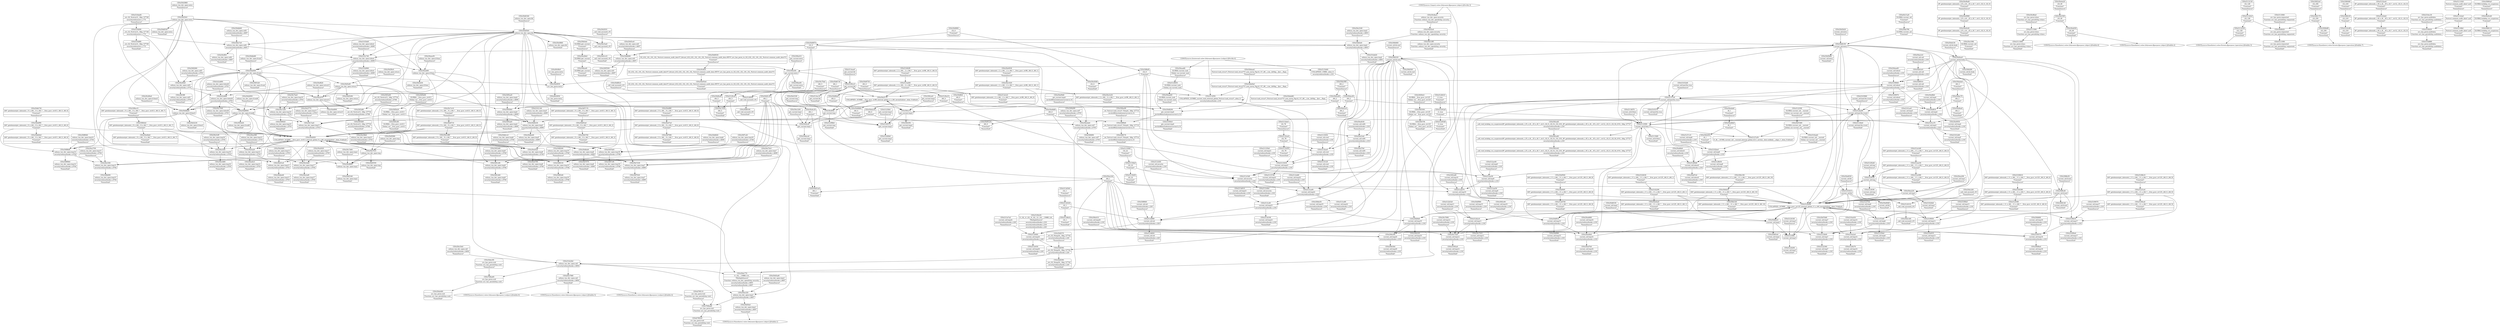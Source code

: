 digraph {
	CE0x50e5770 [shape=record,shape=Mrecord,label="{CE0x50e5770|selinux_tun_dev_open:tmp11|security/selinux/hooks.c,4703|*SummSource*}"]
	CE0x512ad30 [shape=record,shape=Mrecord,label="{CE0x512ad30|current_sid:tmp9|security/selinux/hooks.c,218|*SummSink*}"]
	CE0x50e9c60 [shape=record,shape=Mrecord,label="{CE0x50e9c60|i8*_getelementptr_inbounds_(_25_x_i8_,_25_x_i8_*_.str3,_i32_0,_i32_0)|*Constant*|*SummSink*}"]
	CE0x51024b0 [shape=record,shape=Mrecord,label="{CE0x51024b0|current_sid:tmp1|*SummSink*}"]
	CE0x50c7040 [shape=record,shape=Mrecord,label="{CE0x50c7040|selinux_tun_dev_open:tobool4|security/selinux/hooks.c,4703|*SummSink*}"]
	CE0x513ed40 [shape=record,shape=Mrecord,label="{CE0x513ed40|i64*_getelementptr_inbounds_(_2_x_i64_,_2_x_i64_*___llvm_gcov_ctr98,_i64_0,_i64_0)|*Constant*}"]
	CE0x513ccf0 [shape=record,shape=Mrecord,label="{CE0x513ccf0|current_sid:tmp23|security/selinux/hooks.c,218}"]
	CE0x50fba10 [shape=record,shape=Mrecord,label="{CE0x50fba10|i64*_getelementptr_inbounds_(_9_x_i64_,_9_x_i64_*___llvm_gcov_ctr413,_i64_0,_i64_7)|*Constant*|*SummSource*}"]
	CE0x50d7d00 [shape=record,shape=Mrecord,label="{CE0x50d7d00|GLOBAL:current_sid.__warned|Global_var:current_sid.__warned}"]
	CE0x513c6b0 [shape=record,shape=Mrecord,label="{CE0x513c6b0|current_sid:security|security/selinux/hooks.c,218|*SummSink*}"]
	CE0x5113360 [shape=record,shape=Mrecord,label="{CE0x5113360|avc_has_perm:tclass|Function::avc_has_perm&Arg::tclass::}"]
	CE0x5109970 [shape=record,shape=Mrecord,label="{CE0x5109970|current_sid:tobool|security/selinux/hooks.c,218|*SummSink*}"]
	CE0x5109f30 [shape=record,shape=Mrecord,label="{CE0x5109f30|current_sid:tmp13|security/selinux/hooks.c,218}"]
	CE0x50d5ef0 [shape=record,shape=Mrecord,label="{CE0x50d5ef0|selinux_tun_dev_open:return}"]
	CE0x50c7d60 [shape=record,shape=Mrecord,label="{CE0x50c7d60|selinux_tun_dev_open:tmp1|*SummSource*}"]
	CE0x51291f0 [shape=record,shape=Mrecord,label="{CE0x51291f0|current_sid:tmp}"]
	CE0x50e6930 [shape=record,shape=Mrecord,label="{CE0x50e6930|current_sid:bb|*SummSource*}"]
	CE0x50e1620 [shape=record,shape=Mrecord,label="{CE0x50e1620|i64*_getelementptr_inbounds_(_2_x_i64_,_2_x_i64_*___llvm_gcov_ctr98,_i64_0,_i64_1)|*Constant*}"]
	CE0x50e5100 [shape=record,shape=Mrecord,label="{CE0x50e5100|get_current:tmp|*SummSource*}"]
	CE0x51156f0 [shape=record,shape=Mrecord,label="{CE0x51156f0|current_sid:if.then|*SummSink*}"]
	CE0x510a620 [shape=record,shape=Mrecord,label="{CE0x510a620|selinux_tun_dev_open:tmp2|security/selinux/hooks.c,4693|*SummSink*}"]
	CE0x50e5170 [shape=record,shape=Mrecord,label="{CE0x50e5170|COLLAPSED:_GCMRE___llvm_gcov_ctr98_internal_global_2_x_i64_zeroinitializer:_elem_0:default:}"]
	CE0x50d7b80 [shape=record,shape=Mrecord,label="{CE0x50d7b80|current_sid:tmp7|security/selinux/hooks.c,218|*SummSource*}"]
	CE0x50e69d0 [shape=record,shape=Mrecord,label="{CE0x50e69d0|current_sid:bb|*SummSink*}"]
	CE0x51255f0 [shape=record,shape=Mrecord,label="{CE0x51255f0|i64*_getelementptr_inbounds_(_11_x_i64_,_11_x_i64_*___llvm_gcov_ctr125,_i64_0,_i64_6)|*Constant*|*SummSink*}"]
	CE0x49c9050 [shape=record,shape=Mrecord,label="{CE0x49c9050|avc_has_perm:entry|*SummSink*}"]
	CE0x50ff460 [shape=record,shape=Mrecord,label="{CE0x50ff460|current_sid:sid|security/selinux/hooks.c,220|*SummSource*}"]
	CE0x50e4020 [shape=record,shape=Mrecord,label="{CE0x50e4020|selinux_tun_dev_open:tmp17|security/selinux/hooks.c,4705|*SummSource*}"]
	CE0x5112130 [shape=record,shape=Mrecord,label="{CE0x5112130|i32_128|*Constant*|*SummSource*}"]
	CE0x50c6c30 [shape=record,shape=Mrecord,label="{CE0x50c6c30|i64_1|*Constant*}"]
	CE0x51231e0 [shape=record,shape=Mrecord,label="{CE0x51231e0|i64*_getelementptr_inbounds_(_11_x_i64_,_11_x_i64_*___llvm_gcov_ctr125,_i64_0,_i64_9)|*Constant*}"]
	CE0x50c7520 [shape=record,shape=Mrecord,label="{CE0x50c7520|current_sid:tmp12|security/selinux/hooks.c,218}"]
	CE0x50d6f20 [shape=record,shape=Mrecord,label="{CE0x50d6f20|selinux_tun_dev_open:tmp6|security/selinux/hooks.c,4699|*SummSource*}"]
	CE0x50daa60 [shape=record,shape=Mrecord,label="{CE0x50daa60|current_sid:tobool|security/selinux/hooks.c,218|*SummSource*}"]
	CE0x5133120 [shape=record,shape=Mrecord,label="{CE0x5133120|current_sid:cred|security/selinux/hooks.c,218|*SummSink*}"]
	CE0x51144e0 [shape=record,shape=Mrecord,label="{CE0x51144e0|current_sid:land.lhs.true2|*SummSink*}"]
	CE0x5101ae0 [shape=record,shape=Mrecord,label="{CE0x5101ae0|current_sid:tmp5|security/selinux/hooks.c,218|*SummSource*}"]
	CE0x51120c0 [shape=record,shape=Mrecord,label="{CE0x51120c0|i32_128|*Constant*}"]
	CE0x50fb690 [shape=record,shape=Mrecord,label="{CE0x50fb690|selinux_tun_dev_open:tmp15|security/selinux/hooks.c,4704|*SummSink*}"]
	CE0x510d8f0 [shape=record,shape=Mrecord,label="{CE0x510d8f0|_ret_i32_%retval.0,_!dbg_!27728|security/selinux/avc.c,775|*SummSink*}"]
	CE0x5108d10 [shape=record,shape=Mrecord,label="{CE0x5108d10|current_sid:tmp17|security/selinux/hooks.c,218}"]
	CE0x50e86b0 [shape=record,shape=Mrecord,label="{CE0x50e86b0|current_sid:tobool1|security/selinux/hooks.c,218|*SummSource*}"]
	CE0x513d540 [shape=record,shape=Mrecord,label="{CE0x513d540|i32_1|*Constant*|*SummSource*}"]
	CE0x51298b0 [shape=record,shape=Mrecord,label="{CE0x51298b0|get_current:tmp|*SummSink*}"]
	CE0x50d5fa0 [shape=record,shape=Mrecord,label="{CE0x50d5fa0|selinux_tun_dev_open:tmp3|security/selinux/hooks.c,4697|*SummSink*}"]
	CE0x50e01e0 [shape=record,shape=Mrecord,label="{CE0x50e01e0|selinux_tun_dev_open:tmp13|security/selinux/hooks.c,4703}"]
	CE0x50eed60 [shape=record,shape=Mrecord,label="{CE0x50eed60|selinux_tun_dev_open:if.then}"]
	CE0x50d5ad0 [shape=record,shape=Mrecord,label="{CE0x50d5ad0|selinux_tun_dev_open:tmp3|security/selinux/hooks.c,4697|*SummSource*}"]
	CE0x50dc990 [shape=record,shape=Mrecord,label="{CE0x50dc990|i64_2|*Constant*|*SummSource*}"]
	CE0x50d1e10 [shape=record,shape=Mrecord,label="{CE0x50d1e10|_call_void_mcount()_#3|*SummSink*}"]
	CE0x50f7170 [shape=record,shape=Mrecord,label="{CE0x50f7170|i64*_getelementptr_inbounds_(_9_x_i64_,_9_x_i64_*___llvm_gcov_ctr413,_i64_0,_i64_3)|*Constant*|*SummSource*}"]
	CE0x5122c80 [shape=record,shape=Mrecord,label="{CE0x5122c80|i32_218|*Constant*|*SummSink*}"]
	CE0x5132ce0 [shape=record,shape=Mrecord,label="{CE0x5132ce0|i32_78|*Constant*}"]
	CE0x50f4140 [shape=record,shape=Mrecord,label="{CE0x50f4140|current_sid:if.end|*SummSink*}"]
	CE0x50dc7e0 [shape=record,shape=Mrecord,label="{CE0x50dc7e0|selinux_tun_dev_open:call2|security/selinux/hooks.c,4697}"]
	CE0x5112230 [shape=record,shape=Mrecord,label="{CE0x5112230|i32_128|*Constant*|*SummSink*}"]
	CE0x5126270 [shape=record,shape=Mrecord,label="{CE0x5126270|current_sid:tmp14|security/selinux/hooks.c,218|*SummSink*}"]
	CE0x50ea3c0 [shape=record,shape=Mrecord,label="{CE0x50ea3c0|current_sid:call|security/selinux/hooks.c,218|*SummSource*}"]
	CE0x50f8940 [shape=record,shape=Mrecord,label="{CE0x50f8940|selinux_tun_dev_open:tmp14|security/selinux/hooks.c,4704|*SummSource*}"]
	CE0x50dfcb0 [shape=record,shape=Mrecord,label="{CE0x50dfcb0|selinux_tun_dev_open:tmp2|security/selinux/hooks.c,4693}"]
	CE0x50e1080 [shape=record,shape=Mrecord,label="{CE0x50e1080|GLOBAL:current_sid|*Constant*|*SummSink*}"]
	CE0x50f3500 [shape=record,shape=Mrecord,label="{CE0x50f3500|GLOBAL:__llvm_gcov_ctr125|Global_var:__llvm_gcov_ctr125}"]
	CE0x50deaa0 [shape=record,shape=Mrecord,label="{CE0x50deaa0|%struct.task_struct*_(%struct.task_struct**)*_asm_movq_%gs:$_1:P_,$0_,_r,im,_dirflag_,_fpsr_,_flags_|*SummSource*}"]
	CE0x50f88d0 [shape=record,shape=Mrecord,label="{CE0x50f88d0|selinux_tun_dev_open:tmp14|security/selinux/hooks.c,4704}"]
	CE0x50e8ea0 [shape=record,shape=Mrecord,label="{CE0x50e8ea0|i64_3|*Constant*|*SummSink*}"]
	CE0x51265d0 [shape=record,shape=Mrecord,label="{CE0x51265d0|i1_true|*Constant*|*SummSink*}"]
	CE0x50fee90 [shape=record,shape=Mrecord,label="{CE0x50fee90|_ret_%struct.task_struct*_%tmp4,_!dbg_!27714|./arch/x86/include/asm/current.h,14|*SummSource*}"]
	CE0x50d80c0 [shape=record,shape=Mrecord,label="{CE0x50d80c0|_call_void_mcount()_#3|*SummSource*}"]
	CE0x5124310 [shape=record,shape=Mrecord,label="{CE0x5124310|_call_void_mcount()_#3}"]
	CE0x50e9bd0 [shape=record,shape=Mrecord,label="{CE0x50e9bd0|i8*_getelementptr_inbounds_(_25_x_i8_,_25_x_i8_*_.str3,_i32_0,_i32_0)|*Constant*|*SummSource*}"]
	CE0x50d32e0 [shape=record,shape=Mrecord,label="{CE0x50d32e0|selinux_tun_dev_open:security|Function::selinux_tun_dev_open&Arg::security::}"]
	CE0x5123fd0 [shape=record,shape=Mrecord,label="{CE0x5123fd0|current_sid:tmp3}"]
	CE0x50dc4c0 [shape=record,shape=Mrecord,label="{CE0x50dc4c0|current_sid:call|security/selinux/hooks.c,218}"]
	CE0x50e05e0 [shape=record,shape=Mrecord,label="{CE0x50e05e0|i32_(i32,_i32,_i16,_i32,_%struct.common_audit_data*)*_bitcast_(i32_(i32,_i32,_i16,_i32,_%struct.common_audit_data.495*)*_avc_has_perm_to_i32_(i32,_i32,_i16,_i32,_%struct.common_audit_data*)*)|*Constant*|*SummSink*}"]
	CE0x50e58b0 [shape=record,shape=Mrecord,label="{CE0x50e58b0|selinux_tun_dev_open:tmp11|security/selinux/hooks.c,4703|*SummSink*}"]
	"CONST[source:2(external),value:2(dynamic)][purpose:{subject}][SrcIdx:4]"
	CE0x50d51e0 [shape=record,shape=Mrecord,label="{CE0x50d51e0|i64_1|*Constant*|*SummSink*}"]
	CE0x50f1ff0 [shape=record,shape=Mrecord,label="{CE0x50f1ff0|selinux_tun_dev_open:call3|security/selinux/hooks.c,4701|*SummSink*}"]
	CE0x50fc650 [shape=record,shape=Mrecord,label="{CE0x50fc650|i8_1|*Constant*|*SummSink*}"]
	CE0x51289d0 [shape=record,shape=Mrecord,label="{CE0x51289d0|current_sid:tobool1|security/selinux/hooks.c,218}"]
	CE0x50ee6c0 [shape=record,shape=Mrecord,label="{CE0x50ee6c0|selinux_tun_dev_open:tmp12|security/selinux/hooks.c,4703|*SummSink*}"]
	CE0x50c6f50 [shape=record,shape=Mrecord,label="{CE0x50c6f50|get_current:tmp}"]
	CE0x50dac70 [shape=record,shape=Mrecord,label="{CE0x50dac70|i64_3|*Constant*}"]
	CE0x50f2a80 [shape=record,shape=Mrecord,label="{CE0x50f2a80|current_sid:tmp10|security/selinux/hooks.c,218|*SummSource*}"]
	CE0x50d82c0 [shape=record,shape=Mrecord,label="{CE0x50d82c0|current_sid:tmp2}"]
	CE0x512ba90 [shape=record,shape=Mrecord,label="{CE0x512ba90|current_sid:land.lhs.true2}"]
	CE0x50ed8e0 [shape=record,shape=Mrecord,label="{CE0x50ed8e0|i8_1|*Constant*}"]
	CE0x50f7c20 [shape=record,shape=Mrecord,label="{CE0x50f7c20|selinux_tun_dev_open:tmp18|security/selinux/hooks.c,4708|*SummSource*}"]
	CE0x50deb80 [shape=record,shape=Mrecord,label="{CE0x50deb80|%struct.task_struct*_(%struct.task_struct**)*_asm_movq_%gs:$_1:P_,$0_,_r,im,_dirflag_,_fpsr_,_flags_|*SummSink*}"]
	CE0x50e0860 [shape=record,shape=Mrecord,label="{CE0x50e0860|selinux_tun_dev_open:bb|*SummSink*}"]
	CE0x50ef620 [shape=record,shape=Mrecord,label="{CE0x50ef620|selinux_tun_dev_open:retval.0|*SummSource*}"]
	CE0x5122f10 [shape=record,shape=Mrecord,label="{CE0x5122f10|i8*_getelementptr_inbounds_(_45_x_i8_,_45_x_i8_*_.str12,_i32_0,_i32_0)|*Constant*|*SummSink*}"]
	"CONST[source:0(mediator),value:2(dynamic)][purpose:{subject}][SnkIdx:0]"
	CE0x50e3d60 [shape=record,shape=Mrecord,label="{CE0x50e3d60|selinux_tun_dev_open:tmp16|security/selinux/hooks.c,4705|*SummSink*}"]
	CE0x5109370 [shape=record,shape=Mrecord,label="{CE0x5109370|current_sid:tmp18|security/selinux/hooks.c,218}"]
	CE0x513d820 [shape=record,shape=Mrecord,label="{CE0x513d820|current_sid:sid|security/selinux/hooks.c,220|*SummSink*}"]
	CE0x50e9980 [shape=record,shape=Mrecord,label="{CE0x50e9980|i8*_getelementptr_inbounds_(_25_x_i8_,_25_x_i8_*_.str3,_i32_0,_i32_0)|*Constant*}"]
	CE0x50c80a0 [shape=record,shape=Mrecord,label="{CE0x50c80a0|selinux_tun_dev_open:if.then5|*SummSource*}"]
	CE0x50d8330 [shape=record,shape=Mrecord,label="{CE0x50d8330|current_sid:tmp2|*SummSource*}"]
	CE0x50f2c00 [shape=record,shape=Mrecord,label="{CE0x50f2c00|current_sid:tmp10|security/selinux/hooks.c,218|*SummSink*}"]
	CE0x50c7410 [shape=record,shape=Mrecord,label="{CE0x50c7410|current_sid:tmp11|security/selinux/hooks.c,218|*SummSink*}"]
	CE0x50c7690 [shape=record,shape=Mrecord,label="{CE0x50c7690|current_sid:tmp12|security/selinux/hooks.c,218|*SummSource*}"]
	CE0x512a580 [shape=record,shape=Mrecord,label="{CE0x512a580|i64*_getelementptr_inbounds_(_11_x_i64_,_11_x_i64_*___llvm_gcov_ctr125,_i64_0,_i64_0)|*Constant*|*SummSink*}"]
	CE0x50e7230 [shape=record,shape=Mrecord,label="{CE0x50e7230|selinux_tun_dev_open:tmp7|security/selinux/hooks.c,4699}"]
	CE0x5132ee0 [shape=record,shape=Mrecord,label="{CE0x5132ee0|current_sid:cred|security/selinux/hooks.c,218}"]
	CE0x50dc2d0 [shape=record,shape=Mrecord,label="{CE0x50dc2d0|_call_void_mcount()_#3|*SummSource*}"]
	CE0x50ead20 [shape=record,shape=Mrecord,label="{CE0x50ead20|GLOBAL:current_task|Global_var:current_task|*SummSink*}"]
	"CONST[source:0(mediator),value:2(dynamic)][purpose:{object}][SnkIdx:5]"
	CE0x50dbb80 [shape=record,shape=Mrecord,label="{CE0x50dbb80|selinux_tun_dev_open:if.end|*SummSource*}"]
	CE0x512b2c0 [shape=record,shape=Mrecord,label="{CE0x512b2c0|current_sid:tmp11|security/selinux/hooks.c,218}"]
	CE0x50dc770 [shape=record,shape=Mrecord,label="{CE0x50dc770|0:_i32,_:_CMRE_0,4_|*MultipleSource*|Function::selinux_tun_dev_open&Arg::security::|security/selinux/hooks.c,4693|security/selinux/hooks.c,4697}"]
	CE0x5122de0 [shape=record,shape=Mrecord,label="{CE0x5122de0|i8*_getelementptr_inbounds_(_45_x_i8_,_45_x_i8_*_.str12,_i32_0,_i32_0)|*Constant*}"]
	CE0x50dde40 [shape=record,shape=Mrecord,label="{CE0x50dde40|selinux_tun_dev_open:tmp13|security/selinux/hooks.c,4703|*SummSink*}"]
	CE0x50e0bb0 [shape=record,shape=Mrecord,label="{CE0x50e0bb0|i64*_getelementptr_inbounds_(_9_x_i64_,_9_x_i64_*___llvm_gcov_ctr413,_i64_0,_i64_7)|*Constant*|*SummSink*}"]
	CE0x51336e0 [shape=record,shape=Mrecord,label="{CE0x51336e0|i32_22|*Constant*}"]
	CE0x50d3b20 [shape=record,shape=Mrecord,label="{CE0x50d3b20|current_sid:entry|*SummSource*}"]
	CE0x50e42a0 [shape=record,shape=Mrecord,label="{CE0x50e42a0|i64*_getelementptr_inbounds_(_11_x_i64_,_11_x_i64_*___llvm_gcov_ctr125,_i64_0,_i64_1)|*Constant*|*SummSink*}"]
	CE0x5100fc0 [shape=record,shape=Mrecord,label="{CE0x5100fc0|get_current:tmp4|./arch/x86/include/asm/current.h,14|*SummSink*}"]
	CE0x50ef690 [shape=record,shape=Mrecord,label="{CE0x50ef690|selinux_tun_dev_open:retval.0|*SummSink*}"]
	CE0x50c79a0 [shape=record,shape=Mrecord,label="{CE0x50c79a0|i64_5|*Constant*|*SummSource*}"]
	CE0x510a430 [shape=record,shape=Mrecord,label="{CE0x510a430|current_sid:tmp14|security/selinux/hooks.c,218|*SummSource*}"]
	CE0x50dfd20 [shape=record,shape=Mrecord,label="{CE0x50dfd20|avc_has_perm:requested|Function::avc_has_perm&Arg::requested::}"]
	CE0x50d9750 [shape=record,shape=Mrecord,label="{CE0x50d9750|i64_4|*Constant*|*SummSource*}"]
	CE0x50fd9d0 [shape=record,shape=Mrecord,label="{CE0x50fd9d0|current_sid:tmp19|security/selinux/hooks.c,218}"]
	CE0x50f89b0 [shape=record,shape=Mrecord,label="{CE0x50f89b0|selinux_tun_dev_open:tmp14|security/selinux/hooks.c,4704|*SummSink*}"]
	CE0x5100610 [shape=record,shape=Mrecord,label="{CE0x5100610|i64*_getelementptr_inbounds_(_11_x_i64_,_11_x_i64_*___llvm_gcov_ctr125,_i64_0,_i64_6)|*Constant*|*SummSource*}"]
	CE0x50f5c80 [shape=record,shape=Mrecord,label="{CE0x50f5c80|GLOBAL:__llvm_gcov_ctr413|Global_var:__llvm_gcov_ctr413|*SummSink*}"]
	CE0x51260b0 [shape=record,shape=Mrecord,label="{CE0x51260b0|get_current:tmp3|*SummSink*}"]
	CE0x50d3fc0 [shape=record,shape=Mrecord,label="{CE0x50d3fc0|selinux_tun_dev_open:entry}"]
	CE0x50f1b80 [shape=record,shape=Mrecord,label="{CE0x50f1b80|selinux_tun_dev_open:tmp9|security/selinux/hooks.c,4700|*SummSource*}"]
	CE0x50d6730 [shape=record,shape=Mrecord,label="{CE0x50d6730|i64_1|*Constant*|*SummSource*}"]
	CE0x50f1d40 [shape=record,shape=Mrecord,label="{CE0x50f1d40|selinux_tun_dev_open:tmp9|security/selinux/hooks.c,4700|*SummSink*}"]
	CE0x50cffc0 [shape=record,shape=Mrecord,label="{CE0x50cffc0|i32_(i32,_i32,_i16,_i32,_%struct.common_audit_data*)*_bitcast_(i32_(i32,_i32,_i16,_i32,_%struct.common_audit_data.495*)*_avc_has_perm_to_i32_(i32,_i32,_i16,_i32,_%struct.common_audit_data*)*)|*Constant*}"]
	CE0x513ec10 [shape=record,shape=Mrecord,label="{CE0x513ec10|get_current:bb|*SummSink*}"]
	CE0x513e6b0 [shape=record,shape=Mrecord,label="{CE0x513e6b0|current_sid:tmp24|security/selinux/hooks.c,220}"]
	CE0x5127a50 [shape=record,shape=Mrecord,label="{CE0x5127a50|0:_i8,_:_GCMR_current_sid.__warned_internal_global_i8_0,_section_.data.unlikely_,_align_1:_elem_0:default:}"]
	CE0x50e27b0 [shape=record,shape=Mrecord,label="{CE0x50e27b0|current_sid:call4|security/selinux/hooks.c,218|*SummSink*}"]
	CE0x51462f0 [shape=record,shape=Mrecord,label="{CE0x51462f0|i64*_getelementptr_inbounds_(_2_x_i64_,_2_x_i64_*___llvm_gcov_ctr98,_i64_0,_i64_0)|*Constant*|*SummSource*}"]
	"CONST[source:0(mediator),value:2(dynamic)][purpose:{subject}][SnkIdx:4]"
	CE0x50d5ce0 [shape=record,shape=Mrecord,label="{CE0x50d5ce0|selinux_tun_dev_open:sid1|security/selinux/hooks.c,4697|*SummSource*}"]
	CE0x50ff0d0 [shape=record,shape=Mrecord,label="{CE0x50ff0d0|_ret_%struct.task_struct*_%tmp4,_!dbg_!27714|./arch/x86/include/asm/current.h,14}"]
	CE0x50ea220 [shape=record,shape=Mrecord,label="{CE0x50ea220|current_sid:tmp1}"]
	CE0x50dff20 [shape=record,shape=Mrecord,label="{CE0x50dff20|i64_0|*Constant*|*SummSource*}"]
	CE0x50e3cf0 [shape=record,shape=Mrecord,label="{CE0x50e3cf0|selinux_tun_dev_open:tmp16|security/selinux/hooks.c,4705|*SummSource*}"]
	CE0x50e19e0 [shape=record,shape=Mrecord,label="{CE0x50e19e0|selinux_tun_dev_open:call|security/selinux/hooks.c,4694|*SummSource*}"]
	CE0x50d5080 [shape=record,shape=Mrecord,label="{CE0x50d5080|selinux_tun_dev_open:tmp|*SummSource*}"]
	CE0x51337d0 [shape=record,shape=Mrecord,label="{CE0x51337d0|current_sid:tmp21|security/selinux/hooks.c,218|*SummSink*}"]
	CE0x50df910 [shape=record,shape=Mrecord,label="{CE0x50df910|current_sid:tmp15|security/selinux/hooks.c,218}"]
	CE0x510d960 [shape=record,shape=Mrecord,label="{CE0x510d960|selinux_tun_dev_open:tobool|security/selinux/hooks.c,4699|*SummSink*}"]
	CE0x50fe220 [shape=record,shape=Mrecord,label="{CE0x50fe220|current_sid:tmp19|security/selinux/hooks.c,218|*SummSink*}"]
	CE0x5128b50 [shape=record,shape=Mrecord,label="{CE0x5128b50|current_sid:tmp8|security/selinux/hooks.c,218|*SummSink*}"]
	CE0x5132dc0 [shape=record,shape=Mrecord,label="{CE0x5132dc0|i32_78|*Constant*|*SummSource*}"]
	CE0x50d6eb0 [shape=record,shape=Mrecord,label="{CE0x50d6eb0|selinux_tun_dev_open:tmp6|security/selinux/hooks.c,4699}"]
	CE0x50f3d20 [shape=record,shape=Mrecord,label="{CE0x50f3d20|selinux_tun_dev_open:if.end6|*SummSink*}"]
	CE0x510ec30 [shape=record,shape=Mrecord,label="{CE0x510ec30|avc_has_perm:auditdata|Function::avc_has_perm&Arg::auditdata::|*SummSource*}"]
	CE0x5101a70 [shape=record,shape=Mrecord,label="{CE0x5101a70|current_sid:tmp5|security/selinux/hooks.c,218}"]
	CE0x50ed7b0 [shape=record,shape=Mrecord,label="{CE0x50ed7b0|current_sid:tmp16|security/selinux/hooks.c,218|*SummSink*}"]
	CE0x513d980 [shape=record,shape=Mrecord,label="{CE0x513d980|current_sid:sid|security/selinux/hooks.c,220}"]
	CE0x50d9f00 [shape=record,shape=Mrecord,label="{CE0x50d9f00|i32_0|*Constant*|*SummSource*}"]
	CE0x50d4f20 [shape=record,shape=Mrecord,label="{CE0x50d4f20|COLLAPSED:_GCMRE___llvm_gcov_ctr413_internal_global_9_x_i64_zeroinitializer:_elem_0:default:}"]
	CE0x50e74c0 [shape=record,shape=Mrecord,label="{CE0x50e74c0|selinux_tun_dev_open:tmp7|security/selinux/hooks.c,4699|*SummSource*}"]
	CE0x678f110 [shape=record,shape=Mrecord,label="{CE0x678f110|avc_has_perm:tsid|Function::avc_has_perm&Arg::tsid::|*SummSource*}"]
	CE0x50e2af0 [shape=record,shape=Mrecord,label="{CE0x50e2af0|selinux_tun_dev_open:tmp17|security/selinux/hooks.c,4705|*SummSink*}"]
	CE0x5100a50 [shape=record,shape=Mrecord,label="{CE0x5100a50|0:_i32,_4:_i32,_8:_i32,_12:_i32,_:_CMRE_4,8_|*MultipleSource*|security/selinux/hooks.c,218|security/selinux/hooks.c,218|security/selinux/hooks.c,220}"]
	CE0x5129a10 [shape=record,shape=Mrecord,label="{CE0x5129a10|i64_4|*Constant*}"]
	CE0x50fe1b0 [shape=record,shape=Mrecord,label="{CE0x50fe1b0|i64*_getelementptr_inbounds_(_11_x_i64_,_11_x_i64_*___llvm_gcov_ctr125,_i64_0,_i64_10)|*Constant*|*SummSink*}"]
	CE0x50f36c0 [shape=record,shape=Mrecord,label="{CE0x50f36c0|GLOBAL:__llvm_gcov_ctr125|Global_var:__llvm_gcov_ctr125|*SummSource*}"]
	CE0x50c8360 [shape=record,shape=Mrecord,label="{CE0x50c8360|i32_0|*Constant*|*SummSink*}"]
	CE0x5109fa0 [shape=record,shape=Mrecord,label="{CE0x5109fa0|current_sid:tmp13|security/selinux/hooks.c,218|*SummSource*}"]
	CE0x65e7980 [shape=record,shape=Mrecord,label="{CE0x65e7980|selinux_tun_dev_open:call|security/selinux/hooks.c,4694|*SummSink*}"]
	CE0x512a3d0 [shape=record,shape=Mrecord,label="{CE0x512a3d0|i64*_getelementptr_inbounds_(_11_x_i64_,_11_x_i64_*___llvm_gcov_ctr125,_i64_0,_i64_0)|*Constant*|*SummSource*}"]
	CE0x50d3f10 [shape=record,shape=Mrecord,label="{CE0x50d3f10|_call_void_mcount()_#3|*SummSource*}"]
	CE0x50e4790 [shape=record,shape=Mrecord,label="{CE0x50e4790|selinux_tun_dev_open:tmp8|security/selinux/hooks.c,4700|*SummSink*}"]
	CE0x5132f50 [shape=record,shape=Mrecord,label="{CE0x5132f50|COLLAPSED:_GCMRE_current_task_external_global_%struct.task_struct*:_elem_0::|security/selinux/hooks.c,218}"]
	CE0x510fd20 [shape=record,shape=Mrecord,label="{CE0x510fd20|avc_has_perm:auditdata|Function::avc_has_perm&Arg::auditdata::}"]
	CE0x50fee00 [shape=record,shape=Mrecord,label="{CE0x50fee00|get_current:entry|*SummSink*}"]
	CE0x50c7930 [shape=record,shape=Mrecord,label="{CE0x50c7930|i64_5|*Constant*|*SummSink*}"]
	CE0x5127c10 [shape=record,shape=Mrecord,label="{CE0x5127c10|current_sid:tmp8|security/selinux/hooks.c,218|*SummSource*}"]
	CE0x50c7a40 [shape=record,shape=Mrecord,label="{CE0x50c7a40|selinux_tun_dev_open:tmp10|security/selinux/hooks.c,4703}"]
	CE0x513ca00 [shape=record,shape=Mrecord,label="{CE0x513ca00|current_sid:tmp22|security/selinux/hooks.c,218}"]
	CE0x50e4f30 [shape=record,shape=Mrecord,label="{CE0x50e4f30|i16_49|*Constant*|*SummSink*}"]
	CE0x50f78f0 [shape=record,shape=Mrecord,label="{CE0x50f78f0|i64*_getelementptr_inbounds_(_9_x_i64_,_9_x_i64_*___llvm_gcov_ctr413,_i64_0,_i64_8)|*Constant*|*SummSink*}"]
	CE0x5111020 [shape=record,shape=Mrecord,label="{CE0x5111020|%struct.common_audit_data*_null|*Constant*|*SummSource*}"]
	CE0x50df980 [shape=record,shape=Mrecord,label="{CE0x50df980|current_sid:tmp15|security/selinux/hooks.c,218|*SummSource*}"]
	CE0x512ab70 [shape=record,shape=Mrecord,label="{CE0x512ab70|current_sid:tmp10|security/selinux/hooks.c,218}"]
	CE0x50fed10 [shape=record,shape=Mrecord,label="{CE0x50fed10|get_current:entry|*SummSource*}"]
	CE0x50edab0 [shape=record,shape=Mrecord,label="{CE0x50edab0|i8_1|*Constant*|*SummSource*}"]
	CE0x50db730 [shape=record,shape=Mrecord,label="{CE0x50db730|i64*_getelementptr_inbounds_(_9_x_i64_,_9_x_i64_*___llvm_gcov_ctr413,_i64_0,_i64_6)|*Constant*|*SummSource*}"]
	CE0x5102630 [shape=record,shape=Mrecord,label="{CE0x5102630|i64*_getelementptr_inbounds_(_11_x_i64_,_11_x_i64_*___llvm_gcov_ctr125,_i64_0,_i64_1)|*Constant*|*SummSource*}"]
	CE0x5122ea0 [shape=record,shape=Mrecord,label="{CE0x5122ea0|i8*_getelementptr_inbounds_(_45_x_i8_,_45_x_i8_*_.str12,_i32_0,_i32_0)|*Constant*|*SummSource*}"]
	CE0x50fd280 [shape=record,shape=Mrecord,label="{CE0x50fd280|current_sid:do.body|*SummSink*}"]
	CE0x5111090 [shape=record,shape=Mrecord,label="{CE0x5111090|avc_has_perm:requested|Function::avc_has_perm&Arg::requested::|*SummSink*}"]
	CE0x512b520 [shape=record,shape=Mrecord,label="{CE0x512b520|current_sid:tmp11|security/selinux/hooks.c,218|*SummSource*}"]
	CE0x50d3230 [shape=record,shape=Mrecord,label="{CE0x50d3230|selinux_tun_dev_open:if.then5|*SummSink*}"]
	CE0x50d6520 [shape=record,shape=Mrecord,label="{CE0x50d6520|selinux_tun_dev_open:entry|*SummSink*}"]
	CE0x50df4f0 [shape=record,shape=Mrecord,label="{CE0x50df4f0|i64*_getelementptr_inbounds_(_11_x_i64_,_11_x_i64_*___llvm_gcov_ctr125,_i64_0,_i64_8)|*Constant*}"]
	CE0x50eaa80 [shape=record,shape=Mrecord,label="{CE0x50eaa80|GLOBAL:current_task|Global_var:current_task|*SummSource*}"]
	CE0x5132d50 [shape=record,shape=Mrecord,label="{CE0x5132d50|i32_78|*Constant*|*SummSink*}"]
	CE0x513d6c0 [shape=record,shape=Mrecord,label="{CE0x513d6c0|i32_1|*Constant*|*SummSink*}"]
	CE0x5103bd0 [shape=record,shape=Mrecord,label="{CE0x5103bd0|selinux_tun_dev_open:tobool|security/selinux/hooks.c,4699|*SummSource*}"]
	CE0x5129260 [shape=record,shape=Mrecord,label="{CE0x5129260|COLLAPSED:_GCMRE___llvm_gcov_ctr125_internal_global_11_x_i64_zeroinitializer:_elem_0:default:}"]
	"CONST[source:0(mediator),value:2(dynamic)][purpose:{object}][SnkIdx:6]"
	CE0x51283f0 [shape=record,shape=Mrecord,label="{CE0x51283f0|current_sid:tmp|*SummSink*}"]
	CE0x510a5b0 [shape=record,shape=Mrecord,label="{CE0x510a5b0|selinux_tun_dev_open:call|security/selinux/hooks.c,4694}"]
	CE0x50e0650 [shape=record,shape=Mrecord,label="{CE0x50e0650|avc_has_perm:entry}"]
	CE0x50e8f10 [shape=record,shape=Mrecord,label="{CE0x50e8f10|current_sid:tmp4|security/selinux/hooks.c,218}"]
	CE0x50ddb60 [shape=record,shape=Mrecord,label="{CE0x50ddb60|selinux_tun_dev_open:call2|security/selinux/hooks.c,4697|*SummSource*}"]
	CE0x50ea290 [shape=record,shape=Mrecord,label="{CE0x50ea290|current_sid:tmp1|*SummSource*}"]
	CE0x51292d0 [shape=record,shape=Mrecord,label="{CE0x51292d0|current_sid:tmp|*SummSource*}"]
	CE0x5109840 [shape=record,shape=Mrecord,label="{CE0x5109840|current_sid:tobool|security/selinux/hooks.c,218}"]
	CE0x5109070 [shape=record,shape=Mrecord,label="{CE0x5109070|current_sid:tmp17|security/selinux/hooks.c,218|*SummSource*}"]
	CE0x50f7020 [shape=record,shape=Mrecord,label="{CE0x50f7020|selinux_tun_dev_open:tmp7|security/selinux/hooks.c,4699|*SummSink*}"]
	CE0x5a5a8d0 [shape=record,shape=Mrecord,label="{CE0x5a5a8d0|selinux_tun_dev_open:tobool4|security/selinux/hooks.c,4703}"]
	CE0x50d9230 [shape=record,shape=Mrecord,label="{CE0x50d9230|selinux_tun_dev_open:tmp5|security/selinux/hooks.c,4699}"]
	CE0x50f4b80 [shape=record,shape=Mrecord,label="{CE0x50f4b80|i32_256|*Constant*|*SummSink*}"]
	"CONST[source:0(mediator),value:0(static)][purpose:{operation}][SnkIdx:7]"
	CE0x510c740 [shape=record,shape=Mrecord,label="{CE0x510c740|selinux_tun_dev_open:tobool|security/selinux/hooks.c,4699}"]
	CE0x50f5b90 [shape=record,shape=Mrecord,label="{CE0x50f5b90|GLOBAL:__llvm_gcov_ctr413|Global_var:__llvm_gcov_ctr413|*SummSource*}"]
	CE0x50fca60 [shape=record,shape=Mrecord,label="{CE0x50fca60|_call_void_lockdep_rcu_suspicious(i8*_getelementptr_inbounds_(_25_x_i8_,_25_x_i8_*_.str3,_i32_0,_i32_0),_i32_218,_i8*_getelementptr_inbounds_(_45_x_i8_,_45_x_i8_*_.str12,_i32_0,_i32_0))_#10,_!dbg_!27727|security/selinux/hooks.c,218}"]
	CE0x5126700 [shape=record,shape=Mrecord,label="{CE0x5126700|i64*_getelementptr_inbounds_(_11_x_i64_,_11_x_i64_*___llvm_gcov_ctr125,_i64_0,_i64_8)|*Constant*|*SummSink*}"]
	CE0x510da60 [shape=record,shape=Mrecord,label="{CE0x510da60|_ret_i32_%retval.0,_!dbg_!27728|security/selinux/avc.c,775|*SummSource*}"]
	CE0x50db1c0 [shape=record,shape=Mrecord,label="{CE0x50db1c0|selinux_tun_dev_open:tmp8|security/selinux/hooks.c,4700|*SummSource*}"]
	CE0x51157e0 [shape=record,shape=Mrecord,label="{CE0x51157e0|current_sid:land.lhs.true}"]
	CE0x50de780 [shape=record,shape=Mrecord,label="{CE0x50de780|GLOBAL:current_sid|*Constant*}"]
	CE0x50e3160 [shape=record,shape=Mrecord,label="{CE0x50e3160|selinux_tun_dev_open:tmp2|security/selinux/hooks.c,4693|*SummSource*}"]
	CE0x50ddf90 [shape=record,shape=Mrecord,label="{CE0x50ddf90|i64*_getelementptr_inbounds_(_9_x_i64_,_9_x_i64_*___llvm_gcov_ctr413,_i64_0,_i64_6)|*Constant*}"]
	CE0x50d3860 [shape=record,shape=Mrecord,label="{CE0x50d3860|selinux_tun_dev_open:entry|*SummSource*}"]
	CE0x50e1d80 [shape=record,shape=Mrecord,label="{CE0x50e1d80|i64*_getelementptr_inbounds_(_9_x_i64_,_9_x_i64_*___llvm_gcov_ctr413,_i64_0,_i64_0)|*Constant*|*SummSink*}"]
	CE0x50d5b80 [shape=record,shape=Mrecord,label="{CE0x50d5b80|current_sid:entry|*SummSink*}"]
	CE0x5113460 [shape=record,shape=Mrecord,label="{CE0x5113460|avc_has_perm:tclass|Function::avc_has_perm&Arg::tclass::|*SummSink*}"]
	CE0x50e3c80 [shape=record,shape=Mrecord,label="{CE0x50e3c80|selinux_tun_dev_open:tmp16|security/selinux/hooks.c,4705}"]
	CE0x513d190 [shape=record,shape=Mrecord,label="{CE0x513d190|current_sid:tmp23|security/selinux/hooks.c,218|*SummSink*}"]
	CE0x50f5ab0 [shape=record,shape=Mrecord,label="{CE0x50f5ab0|selinux_tun_dev_open:tmp4|security/selinux/hooks.c,4699|*SummSink*}"]
	CE0x50fcf50 [shape=record,shape=Mrecord,label="{CE0x50fcf50|get_current:tmp2|*SummSink*}"]
	CE0x5114670 [shape=record,shape=Mrecord,label="{CE0x5114670|current_sid:if.then|*SummSource*}"]
	CE0x50e23a0 [shape=record,shape=Mrecord,label="{CE0x50e23a0|current_sid:call4|security/selinux/hooks.c,218}"]
	CE0x50fd6f0 [shape=record,shape=Mrecord,label="{CE0x50fd6f0|current_sid:tmp18|security/selinux/hooks.c,218|*SummSource*}"]
	CE0x50fe9a0 [shape=record,shape=Mrecord,label="{CE0x50fe9a0|GLOBAL:get_current|*Constant*|*SummSource*}"]
	CE0x50d0340 [shape=record,shape=Mrecord,label="{CE0x50d0340|selinux_tun_dev_open:bb|*SummSource*}"]
	CE0x5129650 [shape=record,shape=Mrecord,label="{CE0x5129650|GLOBAL:current_task|Global_var:current_task}"]
	CE0x50c7e10 [shape=record,shape=Mrecord,label="{CE0x50c7e10|i64*_getelementptr_inbounds_(_9_x_i64_,_9_x_i64_*___llvm_gcov_ctr413,_i64_0,_i64_0)|*Constant*|*SummSource*}"]
	CE0x50e1b30 [shape=record,shape=Mrecord,label="{CE0x50e1b30|i64*_getelementptr_inbounds_(_2_x_i64_,_2_x_i64_*___llvm_gcov_ctr98,_i64_0,_i64_1)|*Constant*|*SummSink*}"]
	CE0x51002a0 [shape=record,shape=Mrecord,label="{CE0x51002a0|current_sid:tmp12|security/selinux/hooks.c,218|*SummSink*}"]
	CE0x50d8900 [shape=record,shape=Mrecord,label="{CE0x50d8900|selinux_tun_dev_open:if.end6}"]
	CE0x50f8260 [shape=record,shape=Mrecord,label="{CE0x50f8260|selinux_tun_dev_open:tmp19|security/selinux/hooks.c,4708|*SummSource*}"]
	CE0x50dca00 [shape=record,shape=Mrecord,label="{CE0x50dca00|i64_2|*Constant*}"]
	CE0x50ef8f0 [shape=record,shape=Mrecord,label="{CE0x50ef8f0|i64*_getelementptr_inbounds_(_9_x_i64_,_9_x_i64_*___llvm_gcov_ctr413,_i64_0,_i64_8)|*Constant*|*SummSource*}"]
	CE0x50e6c50 [shape=record,shape=Mrecord,label="{CE0x50e6c50|current_sid:do.body|*SummSource*}"]
	CE0x50fce70 [shape=record,shape=Mrecord,label="{CE0x50fce70|get_current:tmp2}"]
	CE0x5100cc0 [shape=record,shape=Mrecord,label="{CE0x5100cc0|get_current:bb}"]
	CE0x5122360 [shape=record,shape=Mrecord,label="{CE0x5122360|current_sid:tmp7|security/selinux/hooks.c,218|*SummSink*}"]
	CE0x50d6680 [shape=record,shape=Mrecord,label="{CE0x50d6680|selinux_tun_dev_open:sid1|security/selinux/hooks.c,4697}"]
	CE0x704bad0 [shape=record,shape=Mrecord,label="{CE0x704bad0|avc_has_perm:tsid|Function::avc_has_perm&Arg::tsid::}"]
	CE0x50c6ca0 [shape=record,shape=Mrecord,label="{CE0x50c6ca0|get_current:tmp1}"]
	CE0x513cb80 [shape=record,shape=Mrecord,label="{CE0x513cb80|current_sid:tmp22|security/selinux/hooks.c,218|*SummSource*}"]
	CE0x678f220 [shape=record,shape=Mrecord,label="{CE0x678f220|avc_has_perm:tsid|Function::avc_has_perm&Arg::tsid::|*SummSink*}"]
	CE0x50fcee0 [shape=record,shape=Mrecord,label="{CE0x50fcee0|get_current:tmp2|*SummSource*}"]
	CE0x50ef7a0 [shape=record,shape=Mrecord,label="{CE0x50ef7a0|i64*_getelementptr_inbounds_(_9_x_i64_,_9_x_i64_*___llvm_gcov_ctr413,_i64_0,_i64_8)|*Constant*}"]
	CE0x50f2060 [shape=record,shape=Mrecord,label="{CE0x50f2060|selinux_tun_dev_open:call3|security/selinux/hooks.c,4701|*SummSource*}"]
	CE0x5133050 [shape=record,shape=Mrecord,label="{CE0x5133050|current_sid:cred|security/selinux/hooks.c,218|*SummSource*}"]
	CE0x50df300 [shape=record,shape=Mrecord,label="{CE0x50df300|_ret_i32_%tmp24,_!dbg_!27742|security/selinux/hooks.c,220}"]
	CE0x50fe290 [shape=record,shape=Mrecord,label="{CE0x50fe290|current_sid:tmp20|security/selinux/hooks.c,218}"]
	CE0x50d3d30 [shape=record,shape=Mrecord,label="{CE0x50d3d30|selinux_tun_dev_open:if.then|*SummSink*}"]
	CE0x50e28e0 [shape=record,shape=Mrecord,label="{CE0x50e28e0|GLOBAL:get_current|*Constant*}"]
	CE0x51263a0 [shape=record,shape=Mrecord,label="{CE0x51263a0|i1_true|*Constant*}"]
	CE0x5101bf0 [shape=record,shape=Mrecord,label="{CE0x5101bf0|current_sid:tmp6|security/selinux/hooks.c,218}"]
	CE0x50fcb40 [shape=record,shape=Mrecord,label="{CE0x50fcb40|_call_void_lockdep_rcu_suspicious(i8*_getelementptr_inbounds_(_25_x_i8_,_25_x_i8_*_.str3,_i32_0,_i32_0),_i32_218,_i8*_getelementptr_inbounds_(_45_x_i8_,_45_x_i8_*_.str12,_i32_0,_i32_0))_#10,_!dbg_!27727|security/selinux/hooks.c,218|*SummSink*}"]
	CE0x50cff50 [shape=record,shape=Mrecord,label="{CE0x50cff50|selinux_tun_dev_open:call2|security/selinux/hooks.c,4697|*SummSink*}"]
	CE0x50ea1b0 [shape=record,shape=Mrecord,label="{CE0x50ea1b0|i64_1|*Constant*}"]
	CE0x5102290 [shape=record,shape=Mrecord,label="{CE0x5102290|i64*_getelementptr_inbounds_(_11_x_i64_,_11_x_i64_*___llvm_gcov_ctr125,_i64_0,_i64_1)|*Constant*}"]
	CE0x50d4b00 [shape=record,shape=Mrecord,label="{CE0x50d4b00|selinux_tun_dev_open:if.then5}"]
	CE0x50e87e0 [shape=record,shape=Mrecord,label="{CE0x50e87e0|current_sid:tobool1|security/selinux/hooks.c,218|*SummSink*}"]
	CE0x5102be0 [shape=record,shape=Mrecord,label="{CE0x5102be0|current_sid:tmp8|security/selinux/hooks.c,218}"]
	CE0x50dcac0 [shape=record,shape=Mrecord,label="{CE0x50dcac0|i64_2|*Constant*|*SummSink*}"]
	CE0x5101140 [shape=record,shape=Mrecord,label="{CE0x5101140|selinux_tun_dev_open:tmp5|security/selinux/hooks.c,4699|*SummSource*}"]
	CE0x50e6ae0 [shape=record,shape=Mrecord,label="{CE0x50e6ae0|current_sid:do.body}"]
	CE0x50d0030 [shape=record,shape=Mrecord,label="{CE0x50d0030|i32_(i32,_i32,_i16,_i32,_%struct.common_audit_data*)*_bitcast_(i32_(i32,_i32,_i16,_i32,_%struct.common_audit_data.495*)*_avc_has_perm_to_i32_(i32,_i32,_i16,_i32,_%struct.common_audit_data*)*)|*Constant*|*SummSource*}"]
	CE0x5124200 [shape=record,shape=Mrecord,label="{CE0x5124200|current_sid:tmp3|*SummSink*}"]
	CE0x5140570 [shape=record,shape=Mrecord,label="{CE0x5140570|get_current:tmp3}"]
	CE0x50e4920 [shape=record,shape=Mrecord,label="{CE0x50e4920|selinux_tun_dev_open:call3|security/selinux/hooks.c,4701}"]
	CE0x512a230 [shape=record,shape=Mrecord,label="{CE0x512a230|i64*_getelementptr_inbounds_(_11_x_i64_,_11_x_i64_*___llvm_gcov_ctr125,_i64_0,_i64_0)|*Constant*}"]
	CE0x50e2630 [shape=record,shape=Mrecord,label="{CE0x50e2630|current_sid:call4|security/selinux/hooks.c,218|*SummSource*}"]
	CE0x51090e0 [shape=record,shape=Mrecord,label="{CE0x51090e0|current_sid:tmp17|security/selinux/hooks.c,218|*SummSink*}"]
	CE0x513d320 [shape=record,shape=Mrecord,label="{CE0x513d320|i32_1|*Constant*}"]
	CE0x5110fb0 [shape=record,shape=Mrecord,label="{CE0x5110fb0|%struct.common_audit_data*_null|*Constant*|*SummSink*}"]
	CE0x50f0f20 [shape=record,shape=Mrecord,label="{CE0x50f0f20|selinux_tun_dev_open:tmp10|security/selinux/hooks.c,4703|*SummSink*}"]
	CE0x50fec60 [shape=record,shape=Mrecord,label="{CE0x50fec60|get_current:entry}"]
	CE0x50e2d70 [shape=record,shape=Mrecord,label="{CE0x50e2d70|selinux_tun_dev_open:retval.0}"]
	CE0x50fdd20 [shape=record,shape=Mrecord,label="{CE0x50fdd20|i64*_getelementptr_inbounds_(_11_x_i64_,_11_x_i64_*___llvm_gcov_ctr125,_i64_0,_i64_10)|*Constant*}"]
	CE0x50e2de0 [shape=record,shape=Mrecord,label="{CE0x50e2de0|selinux_tun_dev_open:sid7|security/selinux/hooks.c,4705}"]
	CE0x50fe410 [shape=record,shape=Mrecord,label="{CE0x50fe410|current_sid:tmp20|security/selinux/hooks.c,218|*SummSource*}"]
	CE0x50d83a0 [shape=record,shape=Mrecord,label="{CE0x50d83a0|current_sid:tmp2|*SummSink*}"]
	CE0x50de840 [shape=record,shape=Mrecord,label="{CE0x50de840|selinux_tun_dev_open:if.end}"]
	CE0x50f5320 [shape=record,shape=Mrecord,label="{CE0x50f5320|selinux_tun_dev_open:if.end|*SummSink*}"]
	CE0x50e1df0 [shape=record,shape=Mrecord,label="{CE0x50e1df0|selinux_tun_dev_open:security|Function::selinux_tun_dev_open&Arg::security::|*SummSink*}"]
	CE0x50e7010 [shape=record,shape=Mrecord,label="{CE0x50e7010|selinux_tun_dev_open:tmp}"]
	CE0x5133b50 [shape=record,shape=Mrecord,label="{CE0x5133b50|i32_22|*Constant*|*SummSink*}"]
	CE0x50d93a0 [shape=record,shape=Mrecord,label="{CE0x50d93a0|i64*_getelementptr_inbounds_(_9_x_i64_,_9_x_i64_*___llvm_gcov_ctr413,_i64_0,_i64_3)|*Constant*}"]
	CE0x50f22e0 [shape=record,shape=Mrecord,label="{CE0x50f22e0|i32_256|*Constant*|*SummSource*}"]
	CE0x50fd8a0 [shape=record,shape=Mrecord,label="{CE0x50fd8a0|current_sid:tmp18|security/selinux/hooks.c,218|*SummSink*}"]
	CE0x50fe5b0 [shape=record,shape=Mrecord,label="{CE0x50fe5b0|current_sid:tmp20|security/selinux/hooks.c,218|*SummSink*}"]
	CE0x50d5290 [shape=record,shape=Mrecord,label="{CE0x50d5290|selinux_tun_dev_open:return|*SummSink*}"]
	CE0x5126950 [shape=record,shape=Mrecord,label="{CE0x5126950|_call_void_mcount()_#3}"]
	CE0x5123b00 [shape=record,shape=Mrecord,label="{CE0x5123b00|current_sid:tmp7|security/selinux/hooks.c,218}"]
	CE0x50e35f0 [shape=record,shape=Mrecord,label="{CE0x50e35f0|selinux_tun_dev_open:tmp15|security/selinux/hooks.c,4704}"]
	CE0x50e1200 [shape=record,shape=Mrecord,label="{CE0x50e1200|get_current:tmp1|*SummSource*}"]
	CE0x50fe100 [shape=record,shape=Mrecord,label="{CE0x50fe100|i64*_getelementptr_inbounds_(_11_x_i64_,_11_x_i64_*___llvm_gcov_ctr125,_i64_0,_i64_10)|*Constant*|*SummSource*}"]
	CE0x50f7c90 [shape=record,shape=Mrecord,label="{CE0x50f7c90|selinux_tun_dev_open:tmp18|security/selinux/hooks.c,4708|*SummSink*}"]
	CE0x5110f40 [shape=record,shape=Mrecord,label="{CE0x5110f40|avc_has_perm:requested|Function::avc_has_perm&Arg::requested::|*SummSource*}"]
	CE0x50f59b0 [shape=record,shape=Mrecord,label="{CE0x50f59b0|selinux_tun_dev_open:tmp4|security/selinux/hooks.c,4699}"]
	CE0x50f8150 [shape=record,shape=Mrecord,label="{CE0x50f8150|selinux_tun_dev_open:tmp19|security/selinux/hooks.c,4708}"]
	CE0x50f83d0 [shape=record,shape=Mrecord,label="{CE0x50f83d0|selinux_tun_dev_open:tmp19|security/selinux/hooks.c,4708|*SummSink*}"]
	CE0x513c5d0 [shape=record,shape=Mrecord,label="{CE0x513c5d0|current_sid:security|security/selinux/hooks.c,218}"]
	CE0x5126410 [shape=record,shape=Mrecord,label="{CE0x5126410|i1_true|*Constant*|*SummSource*}"]
	CE0x50f3e60 [shape=record,shape=Mrecord,label="{CE0x50f3e60|_ret_i32_%retval.0,_!dbg_!27734|security/selinux/hooks.c,4708|*SummSource*}"]
	CE0x50d5340 [shape=record,shape=Mrecord,label="{CE0x50d5340|selinux_tun_dev_open:tmp1|*SummSink*}"]
	"CONST[source:0(mediator),value:0(static)][purpose:{operation}][SnkIdx:3]"
	CE0x50f1c80 [shape=record,shape=Mrecord,label="{CE0x50f1c80|selinux_tun_dev_open:tmp9|security/selinux/hooks.c,4700}"]
	CE0x50deca0 [shape=record,shape=Mrecord,label="{CE0x50deca0|get_current:tmp1|*SummSink*}"]
	CE0x50d8160 [shape=record,shape=Mrecord,label="{CE0x50d8160|_call_void_mcount()_#3|*SummSink*}"]
	CE0x51225f0 [shape=record,shape=Mrecord,label="{CE0x51225f0|GLOBAL:current_sid.__warned|Global_var:current_sid.__warned|*SummSource*}"]
	CE0x50fd320 [shape=record,shape=Mrecord,label="{CE0x50fd320|current_sid:do.end}"]
	CE0x50d5550 [shape=record,shape=Mrecord,label="{CE0x50d5550|selinux_tun_dev_open:tmp|*SummSink*}"]
	CE0x50dcb30 [shape=record,shape=Mrecord,label="{CE0x50dcb30|i64_0|*Constant*}"]
	CE0x50e1ba0 [shape=record,shape=Mrecord,label="{CE0x50e1ba0|_call_void_mcount()_#3}"]
	CE0x50f8e50 [shape=record,shape=Mrecord,label="{CE0x50f8e50|current_sid:if.end|*SummSource*}"]
	CE0x50e4e20 [shape=record,shape=Mrecord,label="{CE0x50e4e20|i16_49|*Constant*|*SummSource*}"]
	CE0x5103410 [shape=record,shape=Mrecord,label="{CE0x5103410|current_sid:bb}"]
	CE0x50fde50 [shape=record,shape=Mrecord,label="{CE0x50fde50|current_sid:tmp19|security/selinux/hooks.c,218|*SummSource*}"]
	CE0x50c7be0 [shape=record,shape=Mrecord,label="{CE0x50c7be0|selinux_tun_dev_open:tmp10|security/selinux/hooks.c,4703|*SummSource*}"]
	CE0x50ff170 [shape=record,shape=Mrecord,label="{CE0x50ff170|_ret_%struct.task_struct*_%tmp4,_!dbg_!27714|./arch/x86/include/asm/current.h,14|*SummSink*}"]
	CE0x513c640 [shape=record,shape=Mrecord,label="{CE0x513c640|current_sid:security|security/selinux/hooks.c,218|*SummSource*}"]
	CE0x50df560 [shape=record,shape=Mrecord,label="{CE0x50df560|i64*_getelementptr_inbounds_(_11_x_i64_,_11_x_i64_*___llvm_gcov_ctr125,_i64_0,_i64_8)|*Constant*|*SummSource*}"]
	CE0x50fead0 [shape=record,shape=Mrecord,label="{CE0x50fead0|GLOBAL:get_current|*Constant*|*SummSink*}"]
	CE0x50f6110 [shape=record,shape=Mrecord,label="{CE0x50f6110|GLOBAL:lockdep_rcu_suspicious|*Constant*|*SummSink*}"]
	CE0x50e5a20 [shape=record,shape=Mrecord,label="{CE0x50e5a20|selinux_tun_dev_open:tmp12|security/selinux/hooks.c,4703}"]
	CE0x50f4d90 [shape=record,shape=Mrecord,label="{CE0x50f4d90|selinux_tun_dev_open:sid7|security/selinux/hooks.c,4705|*SummSource*}"]
	CE0x5125fb0 [shape=record,shape=Mrecord,label="{CE0x5125fb0|get_current:tmp3|*SummSource*}"]
	CE0x5102ab0 [shape=record,shape=Mrecord,label="{CE0x5102ab0|GLOBAL:current_sid.__warned|Global_var:current_sid.__warned|*SummSink*}"]
	CE0x50df290 [shape=record,shape=Mrecord,label="{CE0x50df290|_ret_i32_%tmp24,_!dbg_!27742|security/selinux/hooks.c,220|*SummSink*}"]
	CE0x50f5500 [shape=record,shape=Mrecord,label="{CE0x50f5500|selinux_tun_dev_open:sid1|security/selinux/hooks.c,4697|*SummSink*}"]
	CE0x50f8cd0 [shape=record,shape=Mrecord,label="{CE0x50f8cd0|current_sid:if.end}"]
	CE0x50f60a0 [shape=record,shape=Mrecord,label="{CE0x50f60a0|GLOBAL:lockdep_rcu_suspicious|*Constant*|*SummSource*}"]
	CE0x50f3df0 [shape=record,shape=Mrecord,label="{CE0x50f3df0|_ret_i32_%retval.0,_!dbg_!27734|security/selinux/hooks.c,4708}"]
	CE0x50f6480 [shape=record,shape=Mrecord,label="{CE0x50f6480|i32_218|*Constant*|*SummSource*}"]
	CE0x50fcad0 [shape=record,shape=Mrecord,label="{CE0x50fcad0|_call_void_lockdep_rcu_suspicious(i8*_getelementptr_inbounds_(_25_x_i8_,_25_x_i8_*_.str3,_i32_0,_i32_0),_i32_218,_i8*_getelementptr_inbounds_(_45_x_i8_,_45_x_i8_*_.str12,_i32_0,_i32_0))_#10,_!dbg_!27727|security/selinux/hooks.c,218|*SummSource*}"]
	CE0x50ed4b0 [shape=record,shape=Mrecord,label="{CE0x50ed4b0|current_sid:tmp16|security/selinux/hooks.c,218}"]
	CE0x50de3f0 [shape=record,shape=Mrecord,label="{CE0x50de3f0|avc_has_perm:ssid|Function::avc_has_perm&Arg::ssid::|*SummSource*}"]
	CE0x50df9f0 [shape=record,shape=Mrecord,label="{CE0x50df9f0|current_sid:tmp15|security/selinux/hooks.c,218|*SummSink*}"]
	CE0x50db9e0 [shape=record,shape=Mrecord,label="{CE0x50db9e0|i64*_getelementptr_inbounds_(_9_x_i64_,_9_x_i64_*___llvm_gcov_ctr413,_i64_0,_i64_6)|*Constant*|*SummSink*}"]
	CE0x510a2a0 [shape=record,shape=Mrecord,label="{CE0x510a2a0|current_sid:tmp14|security/selinux/hooks.c,218}"]
	CE0x704ba60 [shape=record,shape=Mrecord,label="{CE0x704ba60|avc_has_perm:ssid|Function::avc_has_perm&Arg::ssid::}"]
	CE0x50f3fd0 [shape=record,shape=Mrecord,label="{CE0x50f3fd0|_ret_i32_%retval.0,_!dbg_!27734|security/selinux/hooks.c,4708|*SummSink*}"]
	CE0x50f6910 [shape=record,shape=Mrecord,label="{CE0x50f6910|current_sid:call|security/selinux/hooks.c,218|*SummSink*}"]
	CE0x513cdf0 [shape=record,shape=Mrecord,label="{CE0x513cdf0|current_sid:tmp22|security/selinux/hooks.c,218|*SummSink*}"]
	CE0x50f2170 [shape=record,shape=Mrecord,label="{CE0x50f2170|i32_256|*Constant*}"]
	CE0x5100380 [shape=record,shape=Mrecord,label="{CE0x5100380|i64*_getelementptr_inbounds_(_11_x_i64_,_11_x_i64_*___llvm_gcov_ctr125,_i64_0,_i64_6)|*Constant*}"]
	CE0x50d9f70 [shape=record,shape=Mrecord,label="{CE0x50d9f70|i32_0|*Constant*}"]
	CE0x50d9880 [shape=record,shape=Mrecord,label="{CE0x50d9880|i64_4|*Constant*|*SummSink*}"]
	CE0x5108ca0 [shape=record,shape=Mrecord,label="{CE0x5108ca0|i64*_getelementptr_inbounds_(_11_x_i64_,_11_x_i64_*___llvm_gcov_ctr125,_i64_0,_i64_9)|*Constant*|*SummSink*}"]
	CE0x50d4710 [shape=record,shape=Mrecord,label="{CE0x50d4710|i64*_getelementptr_inbounds_(_9_x_i64_,_9_x_i64_*___llvm_gcov_ctr413,_i64_0,_i64_0)|*Constant*}"]
	CE0x51335b0 [shape=record,shape=Mrecord,label="{CE0x51335b0|current_sid:tmp21|security/selinux/hooks.c,218|*SummSource*}"]
	CE0x50f5b20 [shape=record,shape=Mrecord,label="{CE0x50f5b20|GLOBAL:__llvm_gcov_ctr413|Global_var:__llvm_gcov_ctr413}"]
	CE0x51122a0 [shape=record,shape=Mrecord,label="{CE0x51122a0|%struct.common_audit_data*_null|*Constant*}"]
	CE0x50c8ac0 [shape=record,shape=Mrecord,label="{CE0x50c8ac0|selinux_tun_dev_open:security|Function::selinux_tun_dev_open&Arg::security::|*SummSource*}"]
	CE0x5133430 [shape=record,shape=Mrecord,label="{CE0x5133430|current_sid:tmp21|security/selinux/hooks.c,218}"]
	CE0x512ac60 [shape=record,shape=Mrecord,label="{CE0x512ac60|current_sid:tmp9|security/selinux/hooks.c,218|*SummSource*}"]
	CE0x50fd460 [shape=record,shape=Mrecord,label="{CE0x50fd460|current_sid:do.end|*SummSource*}"]
	CE0x50d9120 [shape=record,shape=Mrecord,label="{CE0x50d9120|i64_0|*Constant*|*SummSink*}"]
	CE0x50f6230 [shape=record,shape=Mrecord,label="{CE0x50f6230|i32_218|*Constant*}"]
	CE0x513e3c0 [shape=record,shape=Mrecord,label="{CE0x513e3c0|i64*_getelementptr_inbounds_(_2_x_i64_,_2_x_i64_*___llvm_gcov_ctr98,_i64_0,_i64_0)|*Constant*|*SummSink*}"]
	CE0x510fd90 [shape=record,shape=Mrecord,label="{CE0x510fd90|_ret_i32_%retval.0,_!dbg_!27728|security/selinux/avc.c,775}"]
	CE0x50e3eb0 [shape=record,shape=Mrecord,label="{CE0x50e3eb0|selinux_tun_dev_open:tmp17|security/selinux/hooks.c,4705}"]
	CE0x50d9a40 [shape=record,shape=Mrecord,label="{CE0x50d9a40|i64_5|*Constant*}"]
	CE0x5103370 [shape=record,shape=Mrecord,label="{CE0x5103370|current_sid:land.lhs.true|*SummSink*}"]
	CE0x50df370 [shape=record,shape=Mrecord,label="{CE0x50df370|_ret_i32_%tmp24,_!dbg_!27742|security/selinux/hooks.c,220|*SummSource*}"]
	CE0x50fb9a0 [shape=record,shape=Mrecord,label="{CE0x50fb9a0|i64*_getelementptr_inbounds_(_9_x_i64_,_9_x_i64_*___llvm_gcov_ctr413,_i64_0,_i64_7)|*Constant*}"]
	CE0x510a010 [shape=record,shape=Mrecord,label="{CE0x510a010|current_sid:tmp13|security/selinux/hooks.c,218|*SummSink*}"]
	CE0x50e9050 [shape=record,shape=Mrecord,label="{CE0x50e9050|current_sid:tmp4|security/selinux/hooks.c,218|*SummSink*}"]
	CE0x50d58c0 [shape=record,shape=Mrecord,label="{CE0x50d58c0|selinux_tun_dev_open:return|*SummSource*}"]
	CE0x50dd5b0 [shape=record,shape=Mrecord,label="{CE0x50dd5b0|selinux_tun_dev_open:bb}"]
	CE0x50e9cd0 [shape=record,shape=Mrecord,label="{CE0x50e9cd0|GLOBAL:lockdep_rcu_suspicious|*Constant*}"]
	CE0x50de460 [shape=record,shape=Mrecord,label="{CE0x50de460|avc_has_perm:ssid|Function::avc_has_perm&Arg::ssid::|*SummSink*}"]
	"CONST[source:0(mediator),value:2(dynamic)][purpose:{object}][SnkIdx:1]"
	CE0x50d2850 [shape=record,shape=Mrecord,label="{CE0x50d2850|selinux_tun_dev_open:if.end6|*SummSource*}"]
	CE0x512aa50 [shape=record,shape=Mrecord,label="{CE0x512aa50|current_sid:tmp9|security/selinux/hooks.c,218}"]
	CE0x50ed680 [shape=record,shape=Mrecord,label="{CE0x50ed680|current_sid:tmp16|security/selinux/hooks.c,218|*SummSource*}"]
	CE0x5114580 [shape=record,shape=Mrecord,label="{CE0x5114580|current_sid:if.then}"]
	CE0x50d7070 [shape=record,shape=Mrecord,label="{CE0x50d7070|selinux_tun_dev_open:tmp6|security/selinux/hooks.c,4699|*SummSink*}"]
	CE0x50ffaf0 [shape=record,shape=Mrecord,label="{CE0x50ffaf0|i32_0|*Constant*}"]
	CE0x513e930 [shape=record,shape=Mrecord,label="{CE0x513e930|current_sid:tmp24|security/selinux/hooks.c,220|*SummSink*}"]
	CE0x50dc3d0 [shape=record,shape=Mrecord,label="{CE0x50dc3d0|_call_void_mcount()_#3|*SummSink*}"]
	CE0x50e8fb0 [shape=record,shape=Mrecord,label="{CE0x50e8fb0|current_sid:tmp4|security/selinux/hooks.c,218|*SummSource*}"]
	CE0x50dac00 [shape=record,shape=Mrecord,label="{CE0x50dac00|i64_2|*Constant*}"]
	CE0x50dada0 [shape=record,shape=Mrecord,label="{CE0x50dada0|i64_3|*Constant*|*SummSource*}"]
	CE0x50f37f0 [shape=record,shape=Mrecord,label="{CE0x50f37f0|GLOBAL:__llvm_gcov_ctr125|Global_var:__llvm_gcov_ctr125|*SummSink*}"]
	CE0x50c8800 [shape=record,shape=Mrecord,label="{CE0x50c8800|selinux_tun_dev_open:tmp1}"]
	CE0x50f5a20 [shape=record,shape=Mrecord,label="{CE0x50f5a20|selinux_tun_dev_open:tmp4|security/selinux/hooks.c,4699|*SummSource*}"]
	CE0x513eae0 [shape=record,shape=Mrecord,label="{CE0x513eae0|get_current:bb|*SummSource*}"]
	CE0x51237b0 [shape=record,shape=Mrecord,label="{CE0x51237b0|current_sid:tmp6|security/selinux/hooks.c,218|*SummSource*}"]
	CE0x50e3700 [shape=record,shape=Mrecord,label="{CE0x50e3700|selinux_tun_dev_open:tmp15|security/selinux/hooks.c,4704|*SummSource*}"]
	CE0x51032d0 [shape=record,shape=Mrecord,label="{CE0x51032d0|current_sid:land.lhs.true|*SummSource*}"]
	CE0x5a5a860 [shape=record,shape=Mrecord,label="{CE0x5a5a860|selinux_tun_dev_open:tobool4|security/selinux/hooks.c,4703|*SummSource*}"]
	CE0x50d8200 [shape=record,shape=Mrecord,label="{CE0x50d8200|get_current:tmp4|./arch/x86/include/asm/current.h,14}"]
	CE0x50d6e40 [shape=record,shape=Mrecord,label="{CE0x50d6e40|selinux_tun_dev_open:tmp5|security/selinux/hooks.c,4699|*SummSink*}"]
	CE0x5101d40 [shape=record,shape=Mrecord,label="{CE0x5101d40|current_sid:tmp5|security/selinux/hooks.c,218|*SummSink*}"]
	CE0x5133940 [shape=record,shape=Mrecord,label="{CE0x5133940|i32_22|*Constant*|*SummSource*}"]
	CE0x50ee580 [shape=record,shape=Mrecord,label="{CE0x50ee580|selinux_tun_dev_open:tmp12|security/selinux/hooks.c,4703|*SummSource*}"]
	CE0x50e0930 [shape=record,shape=Mrecord,label="{CE0x50e0930|i64*_getelementptr_inbounds_(_2_x_i64_,_2_x_i64_*___llvm_gcov_ctr98,_i64_0,_i64_1)|*Constant*|*SummSource*}"]
	"CONST[source:1(input),value:2(dynamic)][purpose:{object}][SrcIdx:3]"
	CE0x50e55f0 [shape=record,shape=Mrecord,label="{CE0x50e55f0|i16_49|*Constant*}"]
	"CONST[source:0(mediator),value:2(dynamic)][purpose:{object}][SnkIdx:2]"
	CE0x50e09d0 [shape=record,shape=Mrecord,label="{CE0x50e09d0|get_current:tmp4|./arch/x86/include/asm/current.h,14|*SummSource*}"]
	CE0x510d880 [shape=record,shape=Mrecord,label="{CE0x510d880|avc_has_perm:auditdata|Function::avc_has_perm&Arg::auditdata::|*SummSink*}"]
	CE0x50ee320 [shape=record,shape=Mrecord,label="{CE0x50ee320|selinux_tun_dev_open:tmp3|security/selinux/hooks.c,4697}"]
	CE0x51239a0 [shape=record,shape=Mrecord,label="{CE0x51239a0|current_sid:tmp6|security/selinux/hooks.c,218|*SummSink*}"]
	CE0x50d6100 [shape=record,shape=Mrecord,label="{CE0x50d6100|current_sid:entry}"]
	CE0x50f7bb0 [shape=record,shape=Mrecord,label="{CE0x50f7bb0|selinux_tun_dev_open:tmp18|security/selinux/hooks.c,4708}"]
	CE0x50d5c30 [shape=record,shape=Mrecord,label="{CE0x50d5c30|i64_1|*Constant*}"]
	CE0x50e8d60 [shape=record,shape=Mrecord,label="{CE0x50e8d60|i64_0|*Constant*}"]
	CE0x50c86a0 [shape=record,shape=Mrecord,label="{CE0x50c86a0|avc_has_perm:tclass|Function::avc_has_perm&Arg::tclass::|*SummSource*}"]
	CE0x513e7a0 [shape=record,shape=Mrecord,label="{CE0x513e7a0|current_sid:tmp24|security/selinux/hooks.c,220|*SummSource*}"]
	CE0x49c8fe0 [shape=record,shape=Mrecord,label="{CE0x49c8fe0|avc_has_perm:entry|*SummSource*}"]
	CE0x5103960 [shape=record,shape=Mrecord,label="{CE0x5103960|current_sid:land.lhs.true2|*SummSource*}"]
	CE0x50de9a0 [shape=record,shape=Mrecord,label="{CE0x50de9a0|%struct.task_struct*_(%struct.task_struct**)*_asm_movq_%gs:$_1:P_,$0_,_r,im,_dirflag_,_fpsr_,_flags_}"]
	CE0x5108b10 [shape=record,shape=Mrecord,label="{CE0x5108b10|i64*_getelementptr_inbounds_(_11_x_i64_,_11_x_i64_*___llvm_gcov_ctr125,_i64_0,_i64_9)|*Constant*|*SummSource*}"]
	CE0x50c7ae0 [shape=record,shape=Mrecord,label="{CE0x50c7ae0|selinux_tun_dev_open:tmp11|security/selinux/hooks.c,4703}"]
	CE0x50e0460 [shape=record,shape=Mrecord,label="{CE0x50e0460|selinux_tun_dev_open:tmp13|security/selinux/hooks.c,4703|*SummSource*}"]
	CE0x50f4f00 [shape=record,shape=Mrecord,label="{CE0x50f4f00|selinux_tun_dev_open:sid7|security/selinux/hooks.c,4705|*SummSink*}"]
	CE0x5129ca0 [shape=record,shape=Mrecord,label="{CE0x5129ca0|i64_5|*Constant*}"]
	CE0x50f2700 [shape=record,shape=Mrecord,label="{CE0x50f2700|i64*_getelementptr_inbounds_(_9_x_i64_,_9_x_i64_*___llvm_gcov_ctr413,_i64_0,_i64_3)|*Constant*|*SummSink*}"]
	CE0x50fd560 [shape=record,shape=Mrecord,label="{CE0x50fd560|current_sid:do.end|*SummSink*}"]
	CE0x50e45a0 [shape=record,shape=Mrecord,label="{CE0x50e45a0|selinux_tun_dev_open:tmp8|security/selinux/hooks.c,4700}"]
	CE0x50d96e0 [shape=record,shape=Mrecord,label="{CE0x50d96e0|i64_4|*Constant*}"]
	CE0x5133d40 [shape=record,shape=Mrecord,label="{CE0x5133d40|COLLAPSED:_CMRE:_elem_0::|security/selinux/hooks.c,218}"]
	CE0x5124160 [shape=record,shape=Mrecord,label="{CE0x5124160|current_sid:tmp3|*SummSource*}"]
	CE0x65e7a20 [shape=record,shape=Mrecord,label="{CE0x65e7a20|GLOBAL:current_sid|*Constant*|*SummSource*}"]
	CE0x50eea50 [shape=record,shape=Mrecord,label="{CE0x50eea50|selinux_tun_dev_open:if.then|*SummSource*}"]
	CE0x513d010 [shape=record,shape=Mrecord,label="{CE0x513d010|current_sid:tmp23|security/selinux/hooks.c,218|*SummSource*}"]
	CE0x50fcee0 -> CE0x50fce70
	CE0x50d8900 -> CE0x50e2de0
	CE0x50d5c30 -> CE0x50f1c80
	CE0x512ba90 -> CE0x5109f30
	CE0x50f7c20 -> CE0x50f7bb0
	CE0x50e2630 -> CE0x50e23a0
	CE0x50dd5b0 -> CE0x50dfcb0
	CE0x50d96e0 -> CE0x50c7a40
	CE0x5132ce0 -> CE0x5132d50
	CE0x50d8900 -> CE0x50d4f20
	CE0x50d8200 -> CE0x5100fc0
	CE0x50ea1b0 -> CE0x50c7520
	CE0x50dd5b0 -> CE0x50d6100
	CE0x50e6ae0 -> CE0x5101a70
	CE0x5100a50 -> CE0x513e6b0
	CE0x50e35f0 -> CE0x50fb690
	CE0x5129260 -> CE0x5101bf0
	CE0x50dd5b0 -> CE0x50eed60
	CE0x50cffc0 -> CE0x50e0650
	CE0x50dc4c0 -> CE0x50f6910
	CE0x50e6ae0 -> CE0x50dc4c0
	CE0x512b520 -> CE0x512b2c0
	CE0x513ed40 -> CE0x513e3c0
	CE0x50e2d70 -> CE0x50ef690
	CE0x51120c0 -> CE0x5112230
	CE0x50dd5b0 -> CE0x50d4f20
	CE0x50daa60 -> CE0x5109840
	CE0x512aa50 -> CE0x512ab70
	CE0x50ddf90 -> CE0x50db9e0
	CE0x510fd20 -> CE0x510d880
	CE0x50d4b00 -> CE0x50e35f0
	CE0x50c8800 -> CE0x50d5340
	CE0x5a5a8d0 -> CE0x50c7040
	CE0x50ed8e0 -> CE0x5127a50
	CE0x50d7d00 -> CE0x5102ab0
	CE0x50fba10 -> CE0x50fb9a0
	CE0x5102290 -> CE0x50d82c0
	CE0x5122de0 -> CE0x5122f10
	CE0x50ed4b0 -> CE0x50ed7b0
	CE0x510a5b0 -> CE0x65e7980
	CE0x50fd320 -> CE0x513ccf0
	CE0x50d4f20 -> CE0x50e7010
	CE0x50e35f0 -> CE0x50d4f20
	CE0x50f8150 -> CE0x50f83d0
	CE0x5112130 -> CE0x51120c0
	CE0x51157e0 -> CE0x5103370
	CE0x5109840 -> CE0x512ba90
	CE0x50fec60 -> CE0x50c6f50
	CE0x50e4920 -> CE0x50e2d70
	CE0x50eed60 -> CE0x50f1c80
	CE0x5100380 -> CE0x5129260
	CE0x50dff20 -> CE0x50dcb30
	CE0x512ba90 -> CE0x510a2a0
	CE0x51263a0 -> CE0x51265d0
	CE0x50d4710 -> CE0x50d4f20
	CE0x5102290 -> CE0x5129260
	CE0x50ef7a0 -> CE0x50f7bb0
	CE0x50e55f0 -> CE0x5113360
	CE0x50ef620 -> CE0x50e2d70
	CE0x5127a50 -> CE0x5102be0
	CE0x50d6f20 -> CE0x50d6eb0
	CE0x51336e0 -> CE0x513c5d0
	CE0x50e28e0 -> CE0x50fec60
	CE0x513d010 -> CE0x513ccf0
	CE0x50dd5b0 -> CE0x50e7230
	CE0x50ee580 -> CE0x50e5a20
	CE0x50d3fc0 -> CE0x50d8900
	CE0x50c7e10 -> CE0x50d4710
	CE0x513d320 -> CE0x513d6c0
	CE0x50f60a0 -> CE0x50e9cd0
	CE0x5100cc0 -> CE0x50ff0d0
	CE0x50f22e0 -> CE0x50f2170
	CE0x50ea1b0 -> CE0x50fe290
	CE0x50e1620 -> CE0x50e5170
	CE0x50d5c30 -> CE0x50e35f0
	CE0x50f2a80 -> CE0x512ab70
	CE0x50dcb30 -> CE0x50d9120
	CE0x50e8f10 -> CE0x5101a70
	CE0x50fed10 -> CE0x50fec60
	CE0x50d9750 -> CE0x50d96e0
	CE0x5100cc0 -> CE0x50d8200
	CE0x50c7520 -> CE0x5129260
	CE0x50d6100 -> CE0x50fd320
	CE0x5100cc0 -> CE0x5132f50
	CE0x50d5ce0 -> CE0x50d6680
	CE0x50eea50 -> CE0x50eed60
	CE0x5101a70 -> CE0x5129260
	CE0x51335b0 -> CE0x5133430
	CE0x50f6230 -> CE0x5122c80
	CE0x50d3860 -> CE0x50d3fc0
	CE0x50fd9d0 -> CE0x50fe290
	CE0x50fec60 -> CE0x5100cc0
	CE0x50ef8f0 -> CE0x50ef7a0
	CE0x50fb9a0 -> CE0x50e3c80
	CE0x51289d0 -> CE0x50e87e0
	CE0x50fd320 -> CE0x50fd560
	CE0x50d5c30 -> CE0x50c8800
	CE0x513d540 -> CE0x513d320
	CE0x5129ca0 -> CE0x512aa50
	CE0x50ff0d0 -> CE0x50e23a0
	CE0x50ffaf0 -> CE0x5132ee0
	CE0x50df300 -> CE0x50df290
	CE0x513e6b0 -> CE0x513e930
	CE0x50d32e0 -> CE0x50dfcb0
	CE0x50fd320 -> CE0x5133430
	CE0x50d4710 -> CE0x50e1d80
	CE0x50d6100 -> CE0x512ba90
	CE0x50dd5b0 -> CE0x50d6680
	CE0x50e9cd0 -> CE0x50f6110
	CE0x513cb80 -> CE0x513ca00
	CE0x50d5c30 -> CE0x50f8150
	CE0x50c79a0 -> CE0x50d9a40
	CE0x50d9230 -> CE0x50d6eb0
	CE0x5129ca0 -> CE0x50c7930
	CE0x50fe290 -> CE0x50fe5b0
	CE0x50e5100 -> CE0x50c6f50
	CE0x50e5a20 -> CE0x50e01e0
	CE0x50d6100 -> CE0x51157e0
	CE0x50dd5b0 -> CE0x50dc7e0
	CE0x513ca00 -> CE0x513ccf0
	CE0x50e0650 -> CE0x49c9050
	CE0x50dac70 -> CE0x50e8f10
	CE0x50dd5b0 -> CE0x50f59b0
	CE0x50dd5b0 -> CE0x50d9230
	CE0x50e5a20 -> CE0x50ee6c0
	CE0x512ab70 -> CE0x512b2c0
	CE0x510fd90 -> CE0x50e4920
	CE0x512b2c0 -> CE0x50c7410
	CE0x50e3c80 -> CE0x50e3d60
	CE0x5132f50 -> CE0x513ca00
	CE0x50de840 -> CE0x50c7a40
	CE0x50fb9a0 -> CE0x50e0bb0
	CE0x50f3500 -> CE0x50f37f0
	CE0x50ea1b0 -> CE0x5123fd0
	CE0x50dd5b0 -> CE0x50e1ba0
	CE0x50f1c80 -> CE0x50f1d40
	CE0x50d8330 -> CE0x50d82c0
	CE0x50fd320 -> CE0x513ca00
	CE0x50d5ef0 -> CE0x50e2d70
	CE0x50e1620 -> CE0x50e1b30
	CE0x50f5a20 -> CE0x50f59b0
	CE0x50d8900 -> CE0x50e3c80
	CE0x50e6ae0 -> CE0x5129260
	CE0x50d80c0 -> CE0x5126950
	CE0x50fdd20 -> CE0x5129260
	CE0x51292d0 -> CE0x51291f0
	CE0x50e7010 -> CE0x50c8800
	CE0x50d4710 -> CE0x50e7010
	CE0x50f2060 -> CE0x50e4920
	CE0x50ed4b0 -> CE0x5129260
	CE0x50e0930 -> CE0x50e1620
	CE0x50c7520 -> CE0x51002a0
	CE0x512a230 -> CE0x5129260
	CE0x50f6480 -> CE0x50f6230
	CE0x50e3700 -> CE0x50e35f0
	CE0x513e6b0 -> CE0x50df300
	CE0x510c740 -> CE0x50f59b0
	CE0x5129a10 -> CE0x50d9880
	CE0x50c7a40 -> CE0x50f0f20
	CE0x50e2de0 -> CE0x50f4f00
	CE0x50ea1b0 -> CE0x50d51e0
	CE0x5a5a8d0 -> CE0x50c7a40
	CE0x50fec60 -> CE0x50c6ca0
	CE0x5102be0 -> CE0x5128b50
	CE0x50f3df0 -> CE0x50f3fd0
	CE0x50f3500 -> CE0x5101a70
	CE0x50d5080 -> CE0x50e7010
	CE0x50dfcb0 -> CE0x50e2de0
	CE0x510fd90 -> CE0x50dc7e0
	CE0x50f59b0 -> CE0x50f5ab0
	CE0x50e9980 -> CE0x50e9c60
	CE0x50edab0 -> CE0x50ed8e0
	CE0x5a5a860 -> CE0x5a5a8d0
	CE0x50d4b00 -> CE0x50f88d0
	CE0x50e3c80 -> CE0x50e3eb0
	CE0x50dc990 -> CE0x50dca00
	CE0x513e7a0 -> CE0x513e6b0
	CE0x50d6100 -> CE0x50d5b80
	CE0x50d3f10 -> CE0x50e1ba0
	CE0x5129260 -> CE0x512b2c0
	CE0x50ef7a0 -> CE0x50d4f20
	CE0x50f4b80 -> "CONST[source:0(mediator),value:0(static)][purpose:{operation}][SnkIdx:7]"
	CE0x5132f50 -> CE0x50d8200
	CE0x50e2d70 -> CE0x50f3df0
	CE0x512ba90 -> CE0x51144e0
	CE0x513ed40 -> CE0x50e5170
	CE0x50df980 -> CE0x50df910
	CE0x50d93a0 -> CE0x50e45a0
	CE0x50d4f20 -> CE0x50f88d0
	CE0x50ffaf0 -> CE0x513d980
	CE0x5132dc0 -> CE0x5132ce0
	CE0x50f3e60 -> CE0x50f3df0
	CE0x513c5d0 -> CE0x513ca00
	CE0x513eae0 -> CE0x5100cc0
	CE0x50ef7a0 -> CE0x50f78f0
	CE0x51032d0 -> CE0x51157e0
	CE0x50df4f0 -> CE0x5126700
	CE0x50fb9a0 -> CE0x50d4f20
	CE0x50de840 -> CE0x50c7ae0
	CE0x50d5ad0 -> CE0x50ee320
	CE0x50f88d0 -> CE0x50f89b0
	CE0x50ea1b0 -> CE0x50ed4b0
	CE0x50db730 -> CE0x50ddf90
	CE0x510c740 -> CE0x50de840
	CE0x50d9f70 -> CE0x50c8360
	CE0x50d9750 -> CE0x5129a10
	CE0x50f59b0 -> CE0x50d9230
	CE0x50e6ae0 -> CE0x512ba90
	CE0x50dc7e0 -> CE0x50e2d70
	CE0x5114580 -> CE0x5129260
	CE0x5102be0 -> CE0x51289d0
	CE0x5109f30 -> CE0x510a2a0
	CE0x50e45a0 -> CE0x50e4790
	CE0x5133430 -> CE0x513c5d0
	CE0x50deaa0 -> CE0x50de9a0
	CE0x50de840 -> CE0x50f5320
	CE0x50d8900 -> CE0x50dc770
	CE0x512ab70 -> CE0x5129260
	CE0x50d6680 -> CE0x50ee320
	CE0x50f8150 -> CE0x50d4f20
	CE0x5132ce0 -> CE0x5132ee0
	CE0x50dc7e0 -> CE0x510c740
	CE0x50de840 -> CE0x50e5a20
	CE0x51289d0 -> CE0x512aa50
	CE0x50e86b0 -> CE0x51289d0
	CE0x50e4f30 -> "CONST[source:0(mediator),value:2(dynamic)][purpose:{object}][SnkIdx:2]"
	CE0x5129260 -> CE0x50fd9d0
	CE0x50dfd20 -> CE0x5111090
	CE0x50e5170 -> CE0x50fce70
	CE0x50c7ae0 -> CE0x50d4f20
	CE0x510a5b0 -> CE0x704ba60
	CE0x50e6ae0 -> CE0x51157e0
	CE0x65e7a20 -> CE0x50de780
	CE0x50de840 -> CE0x50e0650
	CE0x50d8900 -> CE0x50f3d20
	CE0x50c6c30 -> CE0x50c6ca0
	CE0x50de840 -> CE0x50d8900
	CE0x50e01e0 -> CE0x50dde40
	CE0x50d5c30 -> CE0x50d51e0
	CE0x5101140 -> CE0x50d9230
	CE0x50f8cd0 -> CE0x50f4140
	CE0x50ea1b0 -> CE0x5109370
	CE0x50fde50 -> CE0x50fd9d0
	CE0x65e7980 -> "CONST[source:0(mediator),value:2(dynamic)][purpose:{subject}][SnkIdx:0]"
	CE0x50e8fb0 -> CE0x50e8f10
	CE0x510fd90 -> CE0x510d8f0
	CE0x50e4920 -> CE0x50f1ff0
	CE0x50ea1b0 -> CE0x510a2a0
	CE0x50d6730 -> CE0x50ea1b0
	CE0x51231e0 -> CE0x5108d10
	CE0x50d6680 -> CE0x50f5500
	CE0x50d9a40 -> CE0x50c7a40
	CE0x513d980 -> CE0x513d820
	CE0x50e4f30 -> "CONST[source:0(mediator),value:2(dynamic)][purpose:{object}][SnkIdx:6]"
	CE0x5132f50 -> CE0x5132f50
	CE0x50dd5b0 -> CE0x50ee320
	CE0x50d6730 -> CE0x50d5c30
	CE0x51157e0 -> CE0x512aa50
	CE0x51157e0 -> CE0x50c7520
	CE0x5101a70 -> CE0x5101d40
	CE0x5125fb0 -> CE0x5140570
	CE0x50f5b90 -> CE0x50f5b20
	CE0x512ac60 -> CE0x512aa50
	CE0x50d3fc0 -> CE0x50d5ef0
	CE0x50fd6f0 -> CE0x5109370
	CE0x513ca00 -> CE0x513cdf0
	CE0x5114580 -> CE0x50fca60
	CE0x50fd320 -> CE0x50fe290
	CE0x50fd9d0 -> CE0x50fe220
	CE0x50e7230 -> CE0x50d4f20
	CE0x50cffc0 -> CE0x50e05e0
	CE0x50e01e0 -> CE0x50d4f20
	CE0x49c8fe0 -> CE0x50e0650
	CE0x50dac00 -> CE0x50dcac0
	CE0x50e2de0 -> CE0x50dc770
	CE0x50dc2d0 -> CE0x5124310
	CE0x51462f0 -> CE0x513ed40
	CE0x50c7ae0 -> CE0x50e5a20
	CE0x50ddf90 -> CE0x50d4f20
	CE0x50dc770 -> CE0x50ee320
	CE0x50d9f00 -> CE0x50d9f70
	CE0x50fd320 -> CE0x50e23a0
	CE0x50dd5b0 -> CE0x510c740
	CE0x5100cc0 -> CE0x50fce70
	CE0x50d3b20 -> CE0x50d6100
	CE0x5100380 -> CE0x5109f30
	CE0x5129650 -> CE0x50ead20
	CE0x50f8cd0 -> CE0x5109370
	CE0x50f7170 -> CE0x50d93a0
	CE0x5108d10 -> CE0x51090e0
	CE0x5101bf0 -> CE0x5123b00
	CE0x5102630 -> CE0x5102290
	CE0x50ff460 -> CE0x513d980
	CE0x510c740 -> CE0x50eed60
	CE0x5114580 -> CE0x50df910
	CE0x50e23a0 -> CE0x5132ee0
	CE0x50dc4c0 -> CE0x5109840
	CE0x5132ee0 -> CE0x5133430
	CE0x5129260 -> CE0x5108d10
	CE0x50d5ef0 -> CE0x50f8150
	CE0x50e19e0 -> CE0x510a5b0
	CE0x50df4f0 -> CE0x50df910
	CE0x513c5d0 -> CE0x513c6b0
	CE0x50ff0d0 -> CE0x50ff170
	CE0x50df560 -> CE0x50df4f0
	CE0x50dd5b0 -> CE0x510a5b0
	CE0x50fd460 -> CE0x50fd320
	CE0x512a230 -> CE0x512a580
	CE0x50e3160 -> CE0x50dfcb0
	CE0x50d93a0 -> CE0x50d4f20
	CE0x5109070 -> CE0x5108d10
	CE0x5133050 -> CE0x5132ee0
	CE0x50e1620 -> CE0x50fce70
	CE0x5109840 -> CE0x51157e0
	CE0x50fd320 -> CE0x5129260
	CE0x50fd320 -> CE0x50fec60
	"CONST[source:2(external),value:2(dynamic)][purpose:{subject}][SrcIdx:4]" -> CE0x5133d40
	CE0x50d5ef0 -> CE0x50d4f20
	CE0x50fdd20 -> CE0x50fe1b0
	CE0x50d93a0 -> CE0x50f2700
	CE0x51289d0 -> CE0x5114580
	CE0x50d5c30 -> CE0x50e3eb0
	CE0x5101a70 -> CE0x5101bf0
	CE0x50df910 -> CE0x50df9f0
	CE0x50f5b20 -> CE0x50d9230
	CE0x50d4f20 -> CE0x50f7bb0
	CE0x50d6100 -> CE0x5129260
	CE0x50c7ae0 -> CE0x50e58b0
	CE0x512ba90 -> CE0x5114580
	CE0x5109fa0 -> CE0x5109f30
	CE0x704bad0 -> CE0x678f220
	CE0x50c79a0 -> CE0x5129ca0
	CE0x50fce70 -> CE0x50fcf50
	CE0x5109840 -> CE0x5109970
	CE0x50de840 -> CE0x50d4f20
	CE0x50e8d60 -> CE0x5101a70
	CE0x510c740 -> CE0x50d4b00
	CE0x50fe100 -> CE0x50fdd20
	CE0x50d9a40 -> CE0x50c7930
	CE0x5113360 -> CE0x5113460
	CE0x50d5c30 -> CE0x50f59b0
	CE0x65e7980 -> "CONST[source:0(mediator),value:2(dynamic)][purpose:{subject}][SnkIdx:4]"
	CE0x50f1c80 -> CE0x50d4f20
	CE0x50de840 -> CE0x50e01e0
	CE0x51157e0 -> CE0x51289d0
	CE0x510c740 -> CE0x50d8900
	CE0x50d5c30 -> CE0x50e01e0
	CE0x50c86a0 -> CE0x5113360
	CE0x50d32e0 -> CE0x50e1df0
	CE0x50c7a40 -> CE0x50c7ae0
	CE0x50e6c50 -> CE0x50e6ae0
	CE0x5109370 -> CE0x5129260
	CE0x50ea3c0 -> CE0x50dc4c0
	CE0x5129260 -> CE0x50d82c0
	CE0x51157e0 -> CE0x512ba90
	CE0x50c7d60 -> CE0x50c8800
	CE0x50d7d00 -> CE0x5127a50
	CE0x50dd5b0 -> CE0x50de840
	CE0x50dff20 -> CE0x50e8d60
	CE0x5108d10 -> CE0x5109370
	CE0x5100cc0 -> CE0x5126950
	CE0x50d3fc0 -> CE0x50e7010
	CE0x51157e0 -> CE0x512ab70
	CE0x50dc7e0 -> CE0x50cff50
	CE0x50d0030 -> CE0x50cffc0
	CE0x50f7bb0 -> CE0x50f8150
	CE0x50d5fa0 -> "CONST[source:0(mediator),value:2(dynamic)][purpose:{object}][SnkIdx:1]"
	CE0x50f8e50 -> CE0x50f8cd0
	CE0x50d8900 -> CE0x50e3eb0
	CE0x50e74c0 -> CE0x50e7230
	CE0x51231e0 -> CE0x5129260
	CE0x5109840 -> CE0x5114580
	CE0x50d6100 -> CE0x50e6ae0
	CE0x50e4920 -> CE0x5a5a8d0
	CE0x50d6eb0 -> CE0x50e7230
	CE0x50f8940 -> CE0x50f88d0
	CE0x5133430 -> CE0x51337d0
	CE0x50de840 -> CE0x50e4920
	CE0x5114670 -> CE0x5114580
	CE0x50df370 -> CE0x50df300
	CE0x50d4f20 -> CE0x50e5a20
	CE0x5100cc0 -> CE0x5140570
	CE0x50fce70 -> CE0x5140570
	CE0x50d9f70 -> CE0x50e2d70
	CE0x50d4b00 -> CE0x50d3230
	CE0x50fe9a0 -> CE0x50e28e0
	CE0x50dca00 -> CE0x50dcac0
	CE0x50dd5b0 -> CE0x50e0650
	CE0x513c640 -> CE0x513c5d0
	CE0x5103410 -> CE0x5129260
	CE0x51120c0 -> CE0x50dfd20
	CE0x50eaa80 -> CE0x5129650
	CE0x50d96e0 -> CE0x50d9880
	CE0x50c6c30 -> CE0x5140570
	CE0x50d3fc0 -> CE0x50d4f20
	CE0x50c8ac0 -> CE0x50d32e0
	CE0x5110f40 -> CE0x50dfd20
	CE0x50d82c0 -> CE0x5123fd0
	CE0x50f2170 -> CE0x50f4b80
	CE0x50e6ae0 -> CE0x50e8f10
	CE0x5123fd0 -> CE0x5129260
	CE0x513ed40 -> CE0x50c6f50
	CE0x50f36c0 -> CE0x50f3500
	CE0x50d6730 -> CE0x50c6c30
	CE0x50e4e20 -> CE0x50e55f0
	CE0x50ed680 -> CE0x50ed4b0
	CE0x513ccf0 -> CE0x513d980
	CE0x5140570 -> CE0x51260b0
	CE0x50c7690 -> CE0x50c7520
	CE0x50f8260 -> CE0x50f8150
	CE0x50dd5b0 -> CE0x50d4b00
	CE0x50eed60 -> CE0x50d4f20
	CE0x50de9a0 -> CE0x5132f50
	CE0x50d7b80 -> CE0x5123b00
	"CONST[source:1(input),value:2(dynamic)][purpose:{object}][SrcIdx:3]" -> CE0x50c8ac0
	CE0x50e8f10 -> CE0x50e9050
	CE0x5129260 -> CE0x5109f30
	CE0x50d9f00 -> CE0x50ffaf0
	CE0x50dfcb0 -> CE0x510a620
	CE0x50d4f20 -> CE0x50d6eb0
	CE0x50dcb30 -> CE0x50c7ae0
	CE0x50d6100 -> CE0x50ea220
	CE0x50fec60 -> CE0x50fee00
	CE0x50e3cf0 -> CE0x50e3c80
	CE0x50e3eb0 -> CE0x50e2af0
	CE0x5114580 -> CE0x51156f0
	CE0x513d320 -> CE0x513d980
	CE0x51157e0 -> CE0x5129260
	"CONST[source:2(external),value:2(dynamic)][purpose:{subject}][SrcIdx:4]" -> CE0x50eaa80
	CE0x50e9bd0 -> CE0x50e9980
	CE0x50f4d90 -> CE0x50e2de0
	CE0x50ffaf0 -> CE0x513c5d0
	CE0x50f3500 -> CE0x512ab70
	CE0x50de840 -> CE0x5a5a8d0
	CE0x50ddb60 -> CE0x50dc7e0
	CE0x50de780 -> CE0x50d6100
	CE0x50d3fc0 -> CE0x50d6520
	CE0x510c740 -> CE0x510d960
	CE0x50ea220 -> CE0x51024b0
	CE0x51291f0 -> CE0x51283f0
	CE0x50dada0 -> CE0x50dac70
	CE0x50c6c30 -> CE0x50d51e0
	CE0x50c6f50 -> CE0x50c6ca0
	CE0x5100cc0 -> CE0x50e5170
	CE0x5a5a8d0 -> CE0x50d4b00
	CE0x5124310 -> CE0x50dc3d0
	CE0x50d3fc0 -> CE0x50de840
	CE0x50de840 -> CE0x50d4b00
	CE0x50d6100 -> CE0x50f8cd0
	CE0x50d9f70 -> CE0x510c740
	CE0x5101bf0 -> CE0x51239a0
	CE0x50ea1b0 -> CE0x50ea220
	CE0x51157e0 -> CE0x5102be0
	CE0x50fd320 -> CE0x513d980
	CE0x5100cc0 -> CE0x513ec10
	CE0x50e55f0 -> CE0x50e4f30
	CE0x65e7980 -> "CONST[source:0(mediator),value:2(dynamic)][purpose:{object}][SnkIdx:5]"
	CE0x50dd5b0 -> CE0x50d8900
	CE0x50de9a0 -> CE0x50deb80
	CE0x50ffaf0 -> CE0x50c8360
	CE0x50d82c0 -> CE0x50d83a0
	CE0x51122a0 -> CE0x5110fb0
	CE0x50fee90 -> CE0x50ff0d0
	CE0x50d3fc0 -> CE0x50eed60
	CE0x5126950 -> CE0x50d8160
	CE0x5109840 -> CE0x50e8f10
	CE0x50db1c0 -> CE0x50e45a0
	CE0x50e23a0 -> CE0x50e27b0
	CE0x50df4f0 -> CE0x5129260
	CE0x5126410 -> CE0x51263a0
	CE0x50de3f0 -> CE0x704ba60
	CE0x50d5ef0 -> CE0x50f7bb0
	CE0x50ffaf0 -> CE0x5109840
	CE0x51231e0 -> CE0x5108ca0
	CE0x5129650 -> CE0x50d8200
	"CONST[source:2(external),value:2(dynamic)][purpose:{subject}][SrcIdx:4]" -> CE0x5132f50
	CE0x704ba60 -> CE0x50de460
	CE0x50eed60 -> CE0x50e45a0
	CE0x50dcb30 -> CE0x50d9230
	CE0x50e7010 -> CE0x50d5550
	CE0x50dbb80 -> CE0x50de840
	CE0x51289d0 -> CE0x512ba90
	CE0x50e0460 -> CE0x50e01e0
	CE0x5129650 -> CE0x5132f50
	CE0x50f8cd0 -> CE0x5108d10
	CE0x50d6100 -> CE0x5114580
	CE0x50fcad0 -> CE0x50fca60
	CE0x512a3d0 -> CE0x512a230
	CE0x50c6ca0 -> CE0x50e5170
	CE0x50e6ae0 -> CE0x5123b00
	CE0x50fec60 -> CE0x50e5170
	CE0x50ee320 -> CE0x50d5fa0
	CE0x50dfcb0 -> CE0x50d6680
	CE0x5123b00 -> CE0x5122360
	CE0x5123fd0 -> CE0x5124200
	CE0x5101ae0 -> CE0x5101a70
	CE0x50d3fc0 -> CE0x50d4b00
	CE0x51157e0 -> CE0x512b2c0
	CE0x512aa50 -> CE0x512ad30
	CE0x50e6ae0 -> CE0x5114580
	CE0x50dd5b0 -> CE0x50d6eb0
	CE0x50d0340 -> CE0x50dd5b0
	CE0x50c7be0 -> CE0x50c7a40
	CE0x5123b00 -> CE0x5129260
	"CONST[source:1(input),value:2(dynamic)][purpose:{object}][SrcIdx:3]" -> CE0x50dc770
	CE0x50d58c0 -> CE0x50d5ef0
	CE0x5112230 -> "CONST[source:0(mediator),value:0(static)][purpose:{operation}][SnkIdx:3]"
	CE0x50ea1b0 -> CE0x5123b00
	CE0x50ea290 -> CE0x50ea220
	CE0x512ab70 -> CE0x50f2c00
	CE0x50d7d00 -> CE0x5102be0
	CE0x50e28e0 -> CE0x50fead0
	CE0x5103bd0 -> CE0x510c740
	CE0x50fd320 -> CE0x50fd9d0
	CE0x5133d40 -> CE0x513ca00
	CE0x51291f0 -> CE0x50ea220
	CE0x5100610 -> CE0x5100380
	CE0x512ba90 -> CE0x5129260
	CE0x5109f30 -> CE0x510a010
	CE0x50e7230 -> CE0x50f7020
	CE0x5103410 -> CE0x50d82c0
	CE0x50dac70 -> CE0x50e8ea0
	CE0x50d6100 -> CE0x51291f0
	CE0x50dac00 -> CE0x50e8f10
	CE0x50fd320 -> CE0x50df300
	CE0x510a5b0 -> CE0x704bad0
	CE0x50df910 -> CE0x50ed4b0
	CE0x50c6ca0 -> CE0x50deca0
	CE0x5133940 -> CE0x51336e0
	CE0x50d4b00 -> CE0x50d4f20
	CE0x50c80a0 -> CE0x50d4b00
	CE0x50ed8e0 -> CE0x50fc650
	CE0x5129260 -> CE0x50df910
	CE0x5124160 -> CE0x5123fd0
	CE0x510a430 -> CE0x510a2a0
	CE0x5103960 -> CE0x512ba90
	CE0x5132f50 -> CE0x5133430
	CE0x5114580 -> CE0x5127a50
	CE0x50d6100 -> CE0x5103410
	CE0x50e5170 -> CE0x50c6f50
	CE0x5103410 -> CE0x5123fd0
	CE0x513ccf0 -> CE0x513d190
	CE0x510ec30 -> CE0x510fd20
	CE0x510da60 -> CE0x510fd90
	CE0x50d4f20 -> CE0x50e3c80
	CE0x50de9a0 -> CE0x50d8200
	CE0x51157e0 -> CE0x5114580
	CE0x50e6ae0 -> CE0x50fd280
	CE0x50e4020 -> CE0x50e3eb0
	CE0x50e6ae0 -> CE0x5109840
	CE0x50fd320 -> CE0x513e6b0
	CE0x50fdd20 -> CE0x50fd9d0
	CE0x513d980 -> CE0x513e6b0
	CE0x50d5ef0 -> CE0x50d5290
	CE0x50f1b80 -> CE0x50f1c80
	CE0x50e45a0 -> CE0x50f1c80
	CE0x50d3fc0 -> CE0x50c8800
	CE0x510a2a0 -> CE0x5129260
	CE0x50d2850 -> CE0x50d8900
	CE0x5103410 -> CE0x5124310
	CE0x50de780 -> CE0x50e1080
	CE0x51237b0 -> CE0x5101bf0
	CE0x50dd5b0 -> CE0x50e0860
	CE0x50d3fc0 -> CE0x50dd5b0
	CE0x50e6ae0 -> CE0x5101bf0
	CE0x5108b10 -> CE0x51231e0
	CE0x50e3eb0 -> CE0x50d4f20
	CE0x5114580 -> CE0x50ed4b0
	CE0x5103410 -> CE0x50e69d0
	CE0x51122a0 -> CE0x510fd20
	CE0x50e1ba0 -> CE0x50d1e10
	CE0x5a5a8d0 -> CE0x50d8900
	CE0x50d9f70 -> CE0x50d6680
	CE0x5122ea0 -> CE0x5122de0
	CE0x50eed60 -> CE0x50d3d30
	CE0x50f8cd0 -> CE0x5129260
	CE0x5111020 -> CE0x51122a0
	CE0x50d9230 -> CE0x50d6e40
	CE0x50fd320 -> CE0x513c5d0
	CE0x51225f0 -> CE0x50d7d00
	CE0x5132ee0 -> CE0x5133120
	CE0x50f5b20 -> CE0x50c7ae0
	CE0x50d4f20 -> CE0x50e45a0
	CE0x50e5770 -> CE0x50c7ae0
	CE0x50ea220 -> CE0x5129260
	CE0x50dc990 -> CE0x50dac00
	CE0x50f88d0 -> CE0x50e35f0
	CE0x5129a10 -> CE0x512aa50
	CE0x50df300 -> CE0x510a5b0
	CE0x5109370 -> CE0x50fd8a0
	CE0x50f5b20 -> CE0x50f5c80
	CE0x50fd320 -> CE0x5132ee0
	CE0x5100380 -> CE0x51255f0
	CE0x50e1200 -> CE0x50c6ca0
	CE0x50e8d60 -> CE0x512ab70
	CE0x50e8d60 -> CE0x50d9120
	CE0x50c8800 -> CE0x50d4f20
	CE0x50dca00 -> CE0x50f59b0
	CE0x510a2a0 -> CE0x5126270
	CE0x50fe410 -> CE0x50fe290
	CE0x50fca60 -> CE0x50fcb40
	CE0x50d5ef0 -> CE0x50f3df0
	CE0x50d8200 -> CE0x50ff0d0
	CE0x678f110 -> CE0x704bad0
	CE0x510a5b0 -> CE0x50dc770
	CE0x50e6930 -> CE0x5103410
	CE0x5140570 -> CE0x50e5170
	CE0x50d9230 -> CE0x50d4f20
	CE0x50c6f50 -> CE0x51298b0
	CE0x512a230 -> CE0x51291f0
	CE0x50e09d0 -> CE0x50d8200
	CE0x5129260 -> CE0x51291f0
	CE0x50f2170 -> CE0x50dfd20
	CE0x5102290 -> CE0x50e42a0
	CE0x50fe290 -> CE0x5129260
	CE0x50d5c30 -> CE0x50e7230
	CE0x50d9f70 -> CE0x5a5a8d0
	CE0x50f7bb0 -> CE0x50f7c90
	CE0x50ee320 -> CE0x704bad0
	CE0x51336e0 -> CE0x5133b50
	CE0x50ddf90 -> CE0x50f88d0
	CE0x50d9f70 -> CE0x50e2de0
	CE0x512b2c0 -> CE0x50c7520
	CE0x51263a0 -> CE0x5114580
	CE0x50d6eb0 -> CE0x50d7070
	CE0x5127c10 -> CE0x5102be0
}